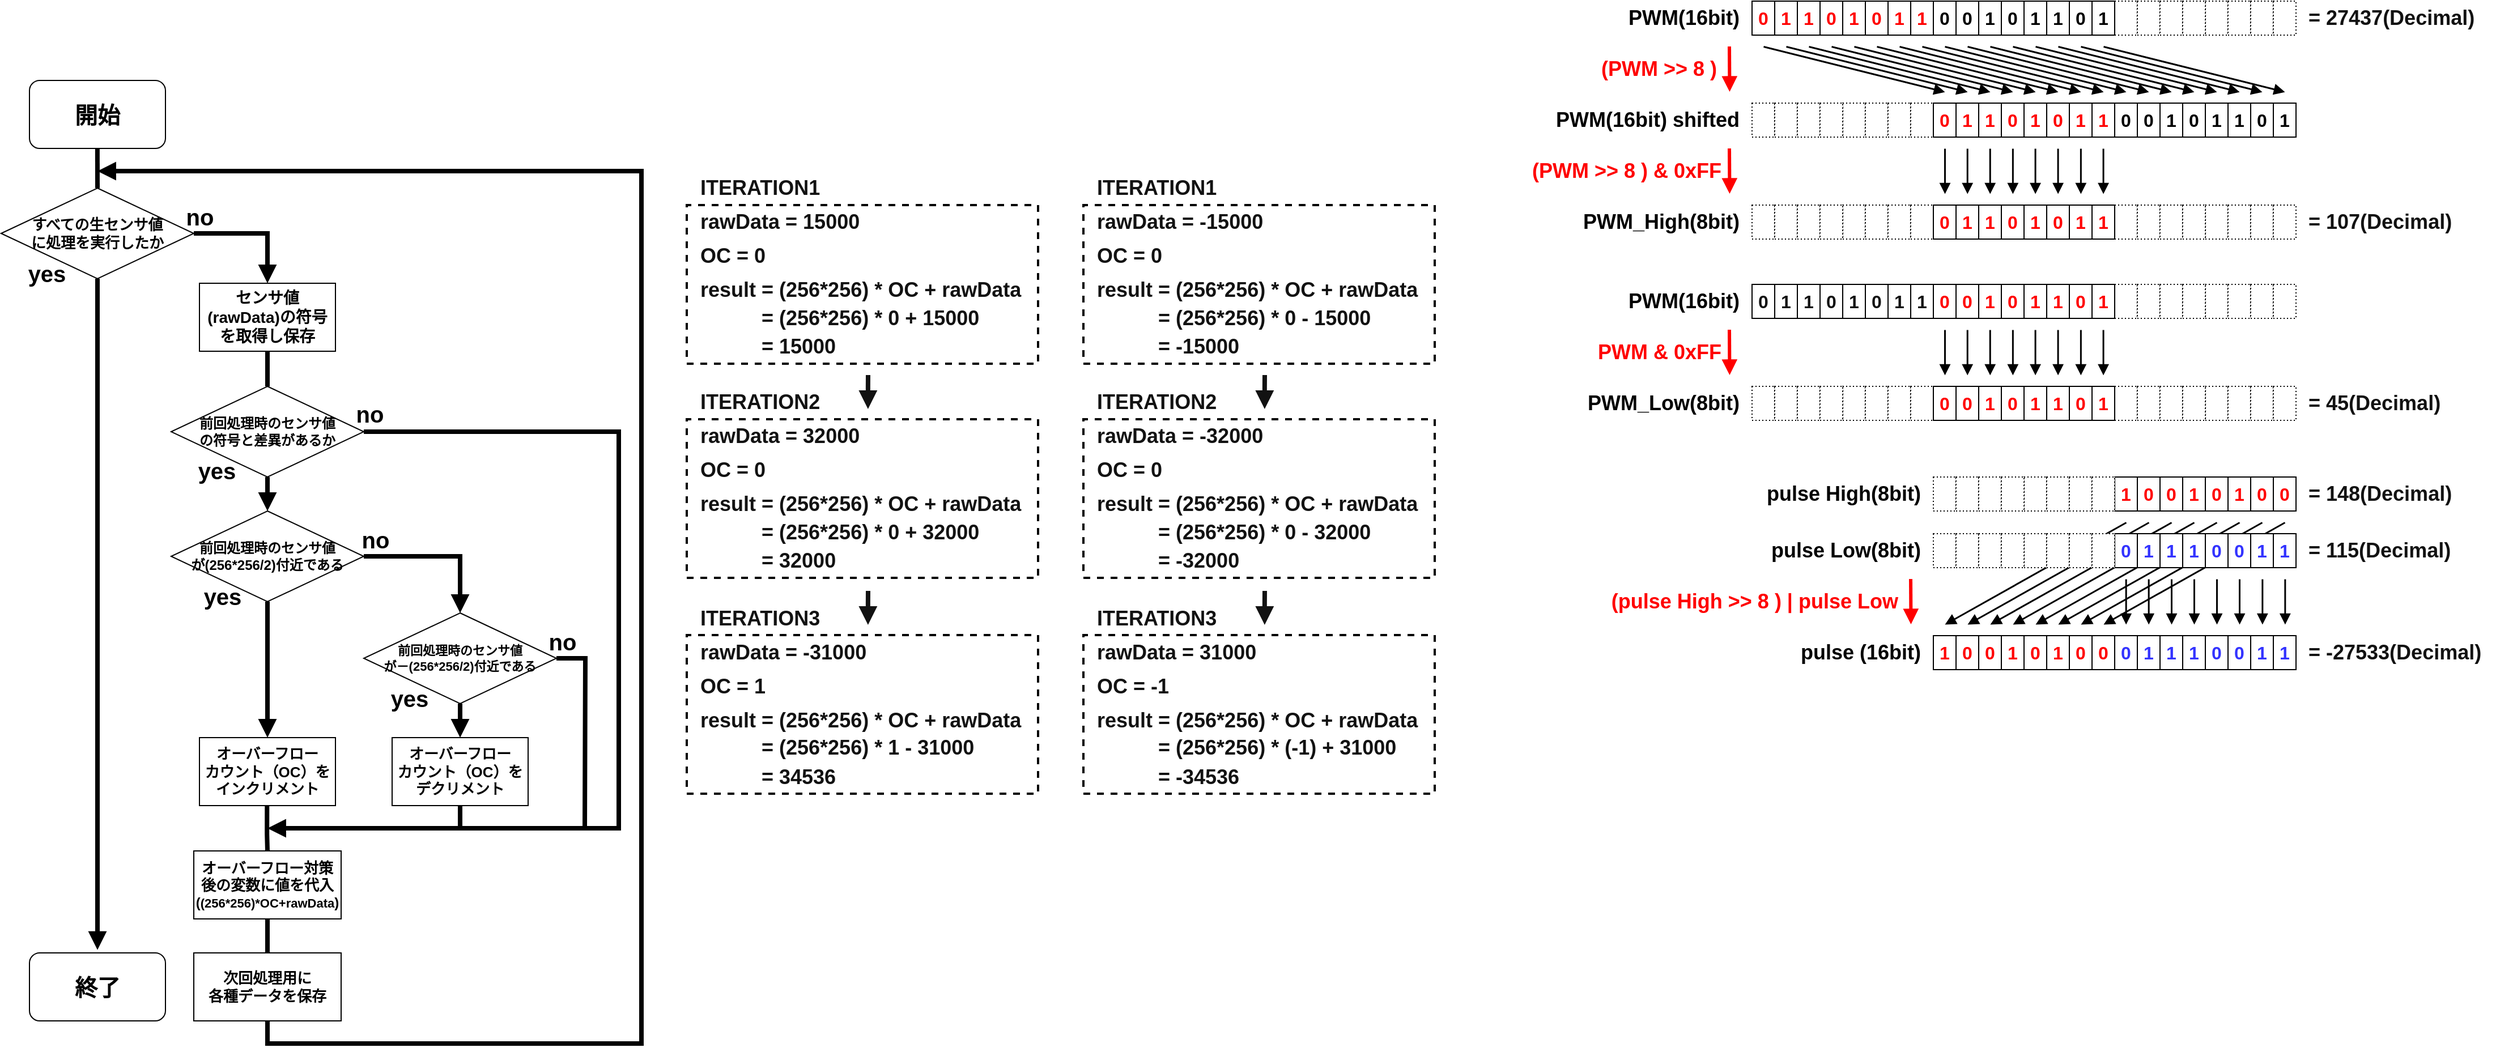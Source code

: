 <mxfile version="16.1.2" type="device"><diagram id="hICE0qf9DmKJxGIryEvC" name="ページ1"><mxGraphModel dx="2470" dy="641" grid="1" gridSize="10" guides="1" tooltips="1" connect="1" arrows="1" fold="1" page="1" pageScale="1" pageWidth="827" pageHeight="1169" math="0" shadow="0"><root><mxCell id="0"/><mxCell id="1" parent="0"/><mxCell id="8YZyV2qF2SRnyIWTP0Hn-231" value="" style="rounded=0;whiteSpace=wrap;html=1;fontSize=20;dashed=1;fillColor=none;strokeWidth=2;direction=south;" vertex="1" parent="1"><mxGeometry x="-310" y="609.5" width="310" height="140" as="geometry"/></mxCell><mxCell id="8YZyV2qF2SRnyIWTP0Hn-214" value="" style="rounded=0;whiteSpace=wrap;html=1;fontSize=20;dashed=1;fillColor=none;strokeWidth=2;direction=south;" vertex="1" parent="1"><mxGeometry x="-310" y="419" width="310" height="140" as="geometry"/></mxCell><mxCell id="8YZyV2qF2SRnyIWTP0Hn-222" value="" style="rounded=0;whiteSpace=wrap;html=1;fontSize=20;dashed=1;fillColor=none;strokeWidth=2;direction=south;" vertex="1" parent="1"><mxGeometry x="-310" y="230" width="310" height="140" as="geometry"/></mxCell><mxCell id="8YZyV2qF2SRnyIWTP0Hn-198" value="" style="rounded=0;whiteSpace=wrap;html=1;fontSize=20;dashed=1;fillColor=none;strokeWidth=2;direction=south;" vertex="1" parent="1"><mxGeometry x="-660" y="419" width="310" height="140" as="geometry"/></mxCell><mxCell id="QoMTNEsvPuhP1xvHLnrk-773" value="" style="endArrow=block;html=1;rounded=0;fontFamily=Georgia;fontSize=16;endFill=1;strokeWidth=1.5;" parent="1" edge="1"><mxGeometry width="50" height="50" relative="1" as="geometry"><mxPoint x="730" y="510" as="sourcePoint"/><mxPoint x="570" y="600" as="targetPoint"/></mxGeometry></mxCell><mxCell id="QoMTNEsvPuhP1xvHLnrk-774" value="" style="endArrow=block;html=1;rounded=0;fontFamily=Georgia;fontSize=16;endFill=1;strokeWidth=1.5;" parent="1" edge="1"><mxGeometry width="50" height="50" relative="1" as="geometry"><mxPoint x="710" y="510" as="sourcePoint"/><mxPoint x="550" y="600" as="targetPoint"/></mxGeometry></mxCell><mxCell id="QoMTNEsvPuhP1xvHLnrk-755" value="" style="endArrow=block;html=1;rounded=0;fontFamily=Georgia;fontSize=16;endFill=1;strokeWidth=1.5;" parent="1" edge="1"><mxGeometry width="50" height="50" relative="1" as="geometry"><mxPoint x="610" y="510" as="sourcePoint"/><mxPoint x="450" y="600" as="targetPoint"/></mxGeometry></mxCell><mxCell id="QoMTNEsvPuhP1xvHLnrk-756" value="" style="endArrow=block;html=1;rounded=0;fontFamily=Georgia;fontSize=16;endFill=1;strokeWidth=1.5;" parent="1" edge="1"><mxGeometry width="50" height="50" relative="1" as="geometry"><mxPoint x="630" y="510" as="sourcePoint"/><mxPoint x="470" y="600" as="targetPoint"/></mxGeometry></mxCell><mxCell id="QoMTNEsvPuhP1xvHLnrk-757" value="" style="endArrow=block;html=1;rounded=0;fontFamily=Georgia;fontSize=16;endFill=1;strokeWidth=1.5;" parent="1" edge="1"><mxGeometry width="50" height="50" relative="1" as="geometry"><mxPoint x="650" y="510" as="sourcePoint"/><mxPoint x="490" y="600" as="targetPoint"/></mxGeometry></mxCell><mxCell id="QoMTNEsvPuhP1xvHLnrk-758" value="" style="endArrow=block;html=1;rounded=0;fontFamily=Georgia;fontSize=16;endFill=1;strokeWidth=1.5;" parent="1" edge="1"><mxGeometry width="50" height="50" relative="1" as="geometry"><mxPoint x="670" y="510" as="sourcePoint"/><mxPoint x="510" y="600" as="targetPoint"/></mxGeometry></mxCell><mxCell id="QoMTNEsvPuhP1xvHLnrk-759" value="" style="endArrow=block;html=1;rounded=0;fontFamily=Georgia;fontSize=16;endFill=1;strokeWidth=1.5;" parent="1" edge="1"><mxGeometry width="50" height="50" relative="1" as="geometry"><mxPoint x="690" y="510.0" as="sourcePoint"/><mxPoint x="530" y="600" as="targetPoint"/></mxGeometry></mxCell><mxCell id="QoMTNEsvPuhP1xvHLnrk-762" value="" style="endArrow=block;html=1;rounded=0;fontFamily=Georgia;fontSize=16;endFill=1;strokeWidth=1.5;" parent="1" edge="1"><mxGeometry width="50" height="50" relative="1" as="geometry"><mxPoint x="750" y="510.0" as="sourcePoint"/><mxPoint x="590" y="600" as="targetPoint"/></mxGeometry></mxCell><mxCell id="QoMTNEsvPuhP1xvHLnrk-1" value="&lt;b&gt;PWM(16bit)&lt;/b&gt;" style="text;html=1;align=right;verticalAlign=middle;resizable=0;points=[];autosize=1;strokeColor=none;fillColor=none;fontSize=18;container=1;" parent="1" vertex="1"><mxGeometry x="160" y="50" width="110" height="30" as="geometry"/></mxCell><mxCell id="QoMTNEsvPuhP1xvHLnrk-4" value="&lt;b&gt;PWM_High(8bit)&lt;/b&gt;" style="text;html=1;align=right;verticalAlign=middle;resizable=0;points=[];autosize=1;strokeColor=none;fillColor=none;fontSize=18;" parent="1" vertex="1"><mxGeometry x="120" y="230" width="150" height="30" as="geometry"/></mxCell><mxCell id="QoMTNEsvPuhP1xvHLnrk-8" value="&lt;b&gt;&amp;nbsp;(PWM &amp;gt;&amp;gt; 8 )&lt;/b&gt;" style="text;html=1;align=right;verticalAlign=middle;resizable=0;points=[];autosize=1;strokeColor=none;fillColor=none;fontSize=18;container=1;fontColor=#FF0000;" parent="1" vertex="1"><mxGeometry x="130" y="95" width="120" height="30" as="geometry"/></mxCell><mxCell id="QoMTNEsvPuhP1xvHLnrk-26" value="" style="endArrow=block;html=1;rounded=0;fontFamily=Georgia;fontSize=16;endFill=1;strokeWidth=3;fontColor=#FF0000;strokeColor=#FF0000;" parent="1" edge="1"><mxGeometry width="50" height="50" relative="1" as="geometry"><mxPoint x="260" y="90" as="sourcePoint"/><mxPoint x="260.24" y="130" as="targetPoint"/></mxGeometry></mxCell><mxCell id="QoMTNEsvPuhP1xvHLnrk-55" value="&lt;b&gt;PWM(16bit) shifted&lt;/b&gt;" style="text;html=1;align=right;verticalAlign=middle;resizable=0;points=[];autosize=1;strokeColor=none;fillColor=none;fontSize=18;container=1;" parent="1" vertex="1"><mxGeometry x="90" y="140" width="180" height="30" as="geometry"/></mxCell><mxCell id="QoMTNEsvPuhP1xvHLnrk-72" value="" style="endArrow=block;html=1;rounded=0;fontFamily=Georgia;fontSize=16;endFill=1;strokeWidth=1.5;" parent="1" edge="1"><mxGeometry width="50" height="50" relative="1" as="geometry"><mxPoint x="290" y="90" as="sourcePoint"/><mxPoint x="450" y="130" as="targetPoint"/></mxGeometry></mxCell><mxCell id="QoMTNEsvPuhP1xvHLnrk-85" value="" style="endArrow=block;html=1;rounded=0;fontFamily=Georgia;fontSize=16;endFill=1;strokeWidth=1.5;" parent="1" edge="1"><mxGeometry width="50" height="50" relative="1" as="geometry"><mxPoint x="310" y="90" as="sourcePoint"/><mxPoint x="470" y="130" as="targetPoint"/></mxGeometry></mxCell><mxCell id="QoMTNEsvPuhP1xvHLnrk-86" value="" style="endArrow=block;html=1;rounded=0;fontFamily=Georgia;fontSize=16;endFill=1;strokeWidth=1.5;" parent="1" edge="1"><mxGeometry width="50" height="50" relative="1" as="geometry"><mxPoint x="330" y="90" as="sourcePoint"/><mxPoint x="490" y="130" as="targetPoint"/></mxGeometry></mxCell><mxCell id="QoMTNEsvPuhP1xvHLnrk-87" value="" style="endArrow=block;html=1;rounded=0;fontFamily=Georgia;fontSize=16;endFill=1;strokeWidth=1.5;" parent="1" edge="1"><mxGeometry width="50" height="50" relative="1" as="geometry"><mxPoint x="350" y="90" as="sourcePoint"/><mxPoint x="510" y="130" as="targetPoint"/></mxGeometry></mxCell><mxCell id="QoMTNEsvPuhP1xvHLnrk-88" value="" style="endArrow=block;html=1;rounded=0;fontFamily=Georgia;fontSize=16;endFill=1;strokeWidth=1.5;" parent="1" edge="1"><mxGeometry width="50" height="50" relative="1" as="geometry"><mxPoint x="370" y="90" as="sourcePoint"/><mxPoint x="530" y="130" as="targetPoint"/></mxGeometry></mxCell><mxCell id="QoMTNEsvPuhP1xvHLnrk-89" value="" style="endArrow=block;html=1;rounded=0;fontFamily=Georgia;fontSize=16;endFill=1;strokeWidth=1.5;" parent="1" edge="1"><mxGeometry width="50" height="50" relative="1" as="geometry"><mxPoint x="390" y="90" as="sourcePoint"/><mxPoint x="550" y="130" as="targetPoint"/></mxGeometry></mxCell><mxCell id="QoMTNEsvPuhP1xvHLnrk-90" value="" style="endArrow=block;html=1;rounded=0;fontFamily=Georgia;fontSize=16;endFill=1;strokeWidth=1.5;" parent="1" edge="1"><mxGeometry width="50" height="50" relative="1" as="geometry"><mxPoint x="410" y="90" as="sourcePoint"/><mxPoint x="570" y="130" as="targetPoint"/></mxGeometry></mxCell><mxCell id="QoMTNEsvPuhP1xvHLnrk-91" value="" style="endArrow=block;html=1;rounded=0;fontFamily=Georgia;fontSize=16;endFill=1;strokeWidth=1.5;" parent="1" edge="1"><mxGeometry width="50" height="50" relative="1" as="geometry"><mxPoint x="430" y="90" as="sourcePoint"/><mxPoint x="590" y="130" as="targetPoint"/></mxGeometry></mxCell><mxCell id="QoMTNEsvPuhP1xvHLnrk-92" value="" style="endArrow=block;html=1;rounded=0;fontFamily=Georgia;fontSize=16;endFill=1;strokeWidth=1.5;" parent="1" edge="1"><mxGeometry width="50" height="50" relative="1" as="geometry"><mxPoint x="450" y="90" as="sourcePoint"/><mxPoint x="610" y="130" as="targetPoint"/></mxGeometry></mxCell><mxCell id="QoMTNEsvPuhP1xvHLnrk-93" value="" style="endArrow=block;html=1;rounded=0;fontFamily=Georgia;fontSize=16;endFill=1;strokeWidth=1.5;" parent="1" edge="1"><mxGeometry width="50" height="50" relative="1" as="geometry"><mxPoint x="470" y="90" as="sourcePoint"/><mxPoint x="630" y="130" as="targetPoint"/></mxGeometry></mxCell><mxCell id="QoMTNEsvPuhP1xvHLnrk-94" value="" style="endArrow=block;html=1;rounded=0;fontFamily=Georgia;fontSize=16;endFill=1;strokeWidth=1.5;" parent="1" edge="1"><mxGeometry width="50" height="50" relative="1" as="geometry"><mxPoint x="490" y="90" as="sourcePoint"/><mxPoint x="650" y="130" as="targetPoint"/></mxGeometry></mxCell><mxCell id="QoMTNEsvPuhP1xvHLnrk-95" value="" style="endArrow=block;html=1;rounded=0;fontFamily=Georgia;fontSize=16;endFill=1;strokeWidth=1.5;" parent="1" edge="1"><mxGeometry width="50" height="50" relative="1" as="geometry"><mxPoint x="510" y="90" as="sourcePoint"/><mxPoint x="670" y="130" as="targetPoint"/></mxGeometry></mxCell><mxCell id="QoMTNEsvPuhP1xvHLnrk-96" value="" style="endArrow=block;html=1;rounded=0;fontFamily=Georgia;fontSize=16;endFill=1;strokeWidth=1.5;" parent="1" edge="1"><mxGeometry width="50" height="50" relative="1" as="geometry"><mxPoint x="530" y="90" as="sourcePoint"/><mxPoint x="690" y="130" as="targetPoint"/></mxGeometry></mxCell><mxCell id="QoMTNEsvPuhP1xvHLnrk-97" value="" style="endArrow=block;html=1;rounded=0;fontFamily=Georgia;fontSize=16;endFill=1;strokeWidth=1.5;" parent="1" edge="1"><mxGeometry width="50" height="50" relative="1" as="geometry"><mxPoint x="550" y="90" as="sourcePoint"/><mxPoint x="710" y="130" as="targetPoint"/></mxGeometry></mxCell><mxCell id="QoMTNEsvPuhP1xvHLnrk-98" value="" style="endArrow=block;html=1;rounded=0;fontFamily=Georgia;fontSize=16;endFill=1;strokeWidth=1.5;" parent="1" edge="1"><mxGeometry width="50" height="50" relative="1" as="geometry"><mxPoint x="570" y="90" as="sourcePoint"/><mxPoint x="730" y="130" as="targetPoint"/></mxGeometry></mxCell><mxCell id="QoMTNEsvPuhP1xvHLnrk-99" value="" style="endArrow=block;html=1;rounded=0;fontFamily=Georgia;fontSize=16;endFill=1;strokeWidth=1.5;" parent="1" edge="1"><mxGeometry width="50" height="50" relative="1" as="geometry"><mxPoint x="590" y="90" as="sourcePoint"/><mxPoint x="750" y="130" as="targetPoint"/></mxGeometry></mxCell><mxCell id="QoMTNEsvPuhP1xvHLnrk-100" value="&lt;b&gt;&amp;nbsp;(PWM &amp;gt;&amp;gt; 8 ) &amp;amp; 0xFF&lt;/b&gt;" style="text;html=1;align=right;verticalAlign=middle;resizable=0;points=[];autosize=1;strokeColor=none;fillColor=none;fontSize=18;container=1;fontColor=#FF0000;" parent="1" vertex="1"><mxGeometry x="64" y="185" width="190" height="30" as="geometry"/></mxCell><mxCell id="QoMTNEsvPuhP1xvHLnrk-101" value="" style="endArrow=block;html=1;rounded=0;fontFamily=Georgia;fontSize=16;endFill=1;strokeWidth=3;fontColor=#FF0000;strokeColor=#FF0000;" parent="1" edge="1"><mxGeometry width="50" height="50" relative="1" as="geometry"><mxPoint x="260" y="180" as="sourcePoint"/><mxPoint x="260.24" y="220" as="targetPoint"/></mxGeometry></mxCell><mxCell id="QoMTNEsvPuhP1xvHLnrk-110" value="" style="rounded=0;whiteSpace=wrap;html=1;dashed=1;glass=0;dashPattern=1 2;" parent="1" vertex="1"><mxGeometry x="360" y="140" width="20" height="30" as="geometry"/></mxCell><mxCell id="QoMTNEsvPuhP1xvHLnrk-111" value="" style="rounded=0;whiteSpace=wrap;html=1;dashed=1;glass=0;dashPattern=1 2;" parent="1" vertex="1"><mxGeometry x="380" y="140" width="20" height="30" as="geometry"/></mxCell><mxCell id="QoMTNEsvPuhP1xvHLnrk-112" value="" style="rounded=0;whiteSpace=wrap;html=1;dashed=1;glass=0;dashPattern=1 2;" parent="1" vertex="1"><mxGeometry x="400" y="140" width="20" height="30" as="geometry"/></mxCell><mxCell id="QoMTNEsvPuhP1xvHLnrk-113" value="" style="rounded=0;whiteSpace=wrap;html=1;dashed=1;glass=0;dashPattern=1 2;" parent="1" vertex="1"><mxGeometry x="420" y="140" width="20" height="30" as="geometry"/></mxCell><mxCell id="QoMTNEsvPuhP1xvHLnrk-114" value="" style="rounded=0;whiteSpace=wrap;html=1;dashed=1;glass=0;dashPattern=1 2;" parent="1" vertex="1"><mxGeometry x="280" y="140" width="20" height="30" as="geometry"/></mxCell><mxCell id="QoMTNEsvPuhP1xvHLnrk-115" value="" style="rounded=0;whiteSpace=wrap;html=1;dashed=1;glass=0;dashPattern=1 2;" parent="1" vertex="1"><mxGeometry x="300" y="140" width="20" height="30" as="geometry"/></mxCell><mxCell id="QoMTNEsvPuhP1xvHLnrk-116" value="" style="rounded=0;whiteSpace=wrap;html=1;dashed=1;glass=0;dashPattern=1 2;" parent="1" vertex="1"><mxGeometry x="320" y="140" width="20" height="30" as="geometry"/></mxCell><mxCell id="QoMTNEsvPuhP1xvHLnrk-117" value="" style="rounded=0;whiteSpace=wrap;html=1;dashed=1;glass=0;dashPattern=1 2;" parent="1" vertex="1"><mxGeometry x="340" y="140" width="20" height="30" as="geometry"/></mxCell><mxCell id="QoMTNEsvPuhP1xvHLnrk-118" value="" style="endArrow=block;html=1;rounded=0;fontFamily=Georgia;fontSize=16;endFill=1;strokeWidth=1.5;" parent="1" edge="1"><mxGeometry width="50" height="50" relative="1" as="geometry"><mxPoint x="450" y="180.0" as="sourcePoint"/><mxPoint x="450" y="220" as="targetPoint"/></mxGeometry></mxCell><mxCell id="QoMTNEsvPuhP1xvHLnrk-119" value="" style="endArrow=block;html=1;rounded=0;fontFamily=Georgia;fontSize=16;endFill=1;strokeWidth=1.5;" parent="1" edge="1"><mxGeometry width="50" height="50" relative="1" as="geometry"><mxPoint x="469.86" y="180.0" as="sourcePoint"/><mxPoint x="469.86" y="220" as="targetPoint"/></mxGeometry></mxCell><mxCell id="QoMTNEsvPuhP1xvHLnrk-120" value="" style="endArrow=block;html=1;rounded=0;fontFamily=Georgia;fontSize=16;endFill=1;strokeWidth=1.5;" parent="1" edge="1"><mxGeometry width="50" height="50" relative="1" as="geometry"><mxPoint x="489.86" y="180.0" as="sourcePoint"/><mxPoint x="489.86" y="220" as="targetPoint"/></mxGeometry></mxCell><mxCell id="QoMTNEsvPuhP1xvHLnrk-121" value="" style="endArrow=block;html=1;rounded=0;fontFamily=Georgia;fontSize=16;endFill=1;strokeWidth=1.5;" parent="1" edge="1"><mxGeometry width="50" height="50" relative="1" as="geometry"><mxPoint x="509.93" y="180.0" as="sourcePoint"/><mxPoint x="509.93" y="220" as="targetPoint"/></mxGeometry></mxCell><mxCell id="QoMTNEsvPuhP1xvHLnrk-122" value="" style="endArrow=block;html=1;rounded=0;fontFamily=Georgia;fontSize=16;endFill=1;strokeWidth=1.5;" parent="1" edge="1"><mxGeometry width="50" height="50" relative="1" as="geometry"><mxPoint x="529.79" y="180.0" as="sourcePoint"/><mxPoint x="529.79" y="220" as="targetPoint"/></mxGeometry></mxCell><mxCell id="QoMTNEsvPuhP1xvHLnrk-123" value="" style="endArrow=block;html=1;rounded=0;fontFamily=Georgia;fontSize=16;endFill=1;strokeWidth=1.5;" parent="1" edge="1"><mxGeometry width="50" height="50" relative="1" as="geometry"><mxPoint x="549.79" y="180.0" as="sourcePoint"/><mxPoint x="549.79" y="220" as="targetPoint"/></mxGeometry></mxCell><mxCell id="QoMTNEsvPuhP1xvHLnrk-124" value="" style="endArrow=block;html=1;rounded=0;fontFamily=Georgia;fontSize=16;endFill=1;strokeWidth=1.5;" parent="1" edge="1"><mxGeometry width="50" height="50" relative="1" as="geometry"><mxPoint x="569.93" y="180.0" as="sourcePoint"/><mxPoint x="569.93" y="220" as="targetPoint"/></mxGeometry></mxCell><mxCell id="QoMTNEsvPuhP1xvHLnrk-125" value="" style="endArrow=block;html=1;rounded=0;fontFamily=Georgia;fontSize=16;endFill=1;strokeWidth=1.5;" parent="1" edge="1"><mxGeometry width="50" height="50" relative="1" as="geometry"><mxPoint x="589.79" y="180.0" as="sourcePoint"/><mxPoint x="589.79" y="220" as="targetPoint"/></mxGeometry></mxCell><mxCell id="QoMTNEsvPuhP1xvHLnrk-127" value="" style="rounded=0;whiteSpace=wrap;html=1;dashed=1;glass=0;dashPattern=1 2;" parent="1" vertex="1"><mxGeometry x="360" y="230" width="20" height="30" as="geometry"/></mxCell><mxCell id="QoMTNEsvPuhP1xvHLnrk-128" value="" style="rounded=0;whiteSpace=wrap;html=1;dashed=1;glass=0;dashPattern=1 2;" parent="1" vertex="1"><mxGeometry x="380" y="230" width="20" height="30" as="geometry"/></mxCell><mxCell id="QoMTNEsvPuhP1xvHLnrk-129" value="" style="rounded=0;whiteSpace=wrap;html=1;dashed=1;glass=0;dashPattern=1 2;" parent="1" vertex="1"><mxGeometry x="400" y="230" width="20" height="30" as="geometry"/></mxCell><mxCell id="QoMTNEsvPuhP1xvHLnrk-130" value="" style="rounded=0;whiteSpace=wrap;html=1;dashed=1;glass=0;dashPattern=1 2;" parent="1" vertex="1"><mxGeometry x="420" y="230" width="20" height="30" as="geometry"/></mxCell><mxCell id="QoMTNEsvPuhP1xvHLnrk-131" value="" style="rounded=0;whiteSpace=wrap;html=1;dashed=1;glass=0;dashPattern=1 2;" parent="1" vertex="1"><mxGeometry x="280" y="230" width="20" height="30" as="geometry"/></mxCell><mxCell id="QoMTNEsvPuhP1xvHLnrk-132" value="" style="rounded=0;whiteSpace=wrap;html=1;dashed=1;glass=0;dashPattern=1 2;" parent="1" vertex="1"><mxGeometry x="300" y="230" width="20" height="30" as="geometry"/></mxCell><mxCell id="QoMTNEsvPuhP1xvHLnrk-133" value="" style="rounded=0;whiteSpace=wrap;html=1;dashed=1;glass=0;dashPattern=1 2;" parent="1" vertex="1"><mxGeometry x="320" y="230" width="20" height="30" as="geometry"/></mxCell><mxCell id="QoMTNEsvPuhP1xvHLnrk-134" value="" style="rounded=0;whiteSpace=wrap;html=1;dashed=1;glass=0;dashPattern=1 2;" parent="1" vertex="1"><mxGeometry x="340" y="230" width="20" height="30" as="geometry"/></mxCell><mxCell id="QoMTNEsvPuhP1xvHLnrk-135" value="" style="rounded=0;whiteSpace=wrap;html=1;dashed=1;glass=0;dashPattern=1 2;" parent="1" vertex="1"><mxGeometry x="680" y="230" width="20" height="30" as="geometry"/></mxCell><mxCell id="QoMTNEsvPuhP1xvHLnrk-136" value="" style="rounded=0;whiteSpace=wrap;html=1;dashed=1;glass=0;dashPattern=1 2;" parent="1" vertex="1"><mxGeometry x="700" y="230" width="20" height="30" as="geometry"/></mxCell><mxCell id="QoMTNEsvPuhP1xvHLnrk-137" value="" style="rounded=0;whiteSpace=wrap;html=1;dashed=1;glass=0;dashPattern=1 2;" parent="1" vertex="1"><mxGeometry x="720" y="230" width="20" height="30" as="geometry"/></mxCell><mxCell id="QoMTNEsvPuhP1xvHLnrk-138" value="" style="rounded=0;whiteSpace=wrap;html=1;dashed=1;glass=0;dashPattern=1 2;" parent="1" vertex="1"><mxGeometry x="740" y="230" width="20" height="30" as="geometry"/></mxCell><mxCell id="QoMTNEsvPuhP1xvHLnrk-139" value="" style="rounded=0;whiteSpace=wrap;html=1;dashed=1;glass=0;dashPattern=1 2;" parent="1" vertex="1"><mxGeometry x="600" y="230" width="20" height="30" as="geometry"/></mxCell><mxCell id="QoMTNEsvPuhP1xvHLnrk-140" value="" style="rounded=0;whiteSpace=wrap;html=1;dashed=1;glass=0;dashPattern=1 2;" parent="1" vertex="1"><mxGeometry x="620" y="230" width="20" height="30" as="geometry"/></mxCell><mxCell id="QoMTNEsvPuhP1xvHLnrk-141" value="" style="rounded=0;whiteSpace=wrap;html=1;dashed=1;glass=0;dashPattern=1 2;" parent="1" vertex="1"><mxGeometry x="640" y="230" width="20" height="30" as="geometry"/></mxCell><mxCell id="QoMTNEsvPuhP1xvHLnrk-142" value="" style="rounded=0;whiteSpace=wrap;html=1;dashed=1;glass=0;dashPattern=1 2;" parent="1" vertex="1"><mxGeometry x="660" y="230" width="20" height="30" as="geometry"/></mxCell><mxCell id="QoMTNEsvPuhP1xvHLnrk-143" value="" style="rounded=0;whiteSpace=wrap;html=1;dashed=1;glass=0;dashPattern=1 2;" parent="1" vertex="1"><mxGeometry x="680" y="50" width="20" height="30" as="geometry"/></mxCell><mxCell id="QoMTNEsvPuhP1xvHLnrk-144" value="" style="rounded=0;whiteSpace=wrap;html=1;dashed=1;glass=0;dashPattern=1 2;" parent="1" vertex="1"><mxGeometry x="700" y="50" width="20" height="30" as="geometry"/></mxCell><mxCell id="QoMTNEsvPuhP1xvHLnrk-145" value="" style="rounded=0;whiteSpace=wrap;html=1;dashed=1;glass=0;dashPattern=1 2;" parent="1" vertex="1"><mxGeometry x="720" y="50" width="20" height="30" as="geometry"/></mxCell><mxCell id="QoMTNEsvPuhP1xvHLnrk-146" value="" style="rounded=0;whiteSpace=wrap;html=1;dashed=1;glass=0;dashPattern=1 2;" parent="1" vertex="1"><mxGeometry x="740" y="50" width="20" height="30" as="geometry"/></mxCell><mxCell id="QoMTNEsvPuhP1xvHLnrk-147" value="" style="rounded=0;whiteSpace=wrap;html=1;dashed=1;glass=0;dashPattern=1 2;" parent="1" vertex="1"><mxGeometry x="600" y="50" width="20" height="30" as="geometry"/></mxCell><mxCell id="QoMTNEsvPuhP1xvHLnrk-148" value="" style="rounded=0;whiteSpace=wrap;html=1;dashed=1;glass=0;dashPattern=1 2;" parent="1" vertex="1"><mxGeometry x="620" y="50" width="20" height="30" as="geometry"/></mxCell><mxCell id="QoMTNEsvPuhP1xvHLnrk-149" value="" style="rounded=0;whiteSpace=wrap;html=1;dashed=1;glass=0;dashPattern=1 2;" parent="1" vertex="1"><mxGeometry x="640" y="50" width="20" height="30" as="geometry"/></mxCell><mxCell id="QoMTNEsvPuhP1xvHLnrk-150" value="" style="rounded=0;whiteSpace=wrap;html=1;dashed=1;glass=0;dashPattern=1 2;" parent="1" vertex="1"><mxGeometry x="660" y="50" width="20" height="30" as="geometry"/></mxCell><mxCell id="QoMTNEsvPuhP1xvHLnrk-262" value="&lt;b&gt;PWM(16bit)&lt;/b&gt;" style="text;html=1;align=right;verticalAlign=middle;resizable=0;points=[];autosize=1;strokeColor=none;fillColor=none;fontSize=18;container=1;" parent="1" vertex="1"><mxGeometry x="160" y="300" width="110" height="30" as="geometry"/></mxCell><mxCell id="QoMTNEsvPuhP1xvHLnrk-263" value="&lt;b&gt;PWM_Low(8bit)&lt;/b&gt;" style="text;html=1;align=right;verticalAlign=middle;resizable=0;points=[];autosize=1;strokeColor=none;fillColor=none;fontSize=18;" parent="1" vertex="1"><mxGeometry x="120" y="390" width="150" height="30" as="geometry"/></mxCell><mxCell id="QoMTNEsvPuhP1xvHLnrk-323" value="&lt;b&gt;&amp;nbsp;PWM &amp;amp; 0xFF&lt;/b&gt;" style="text;html=1;align=right;verticalAlign=middle;resizable=0;points=[];autosize=1;strokeColor=none;fillColor=none;fontSize=18;container=1;fontColor=#FF0000;" parent="1" vertex="1"><mxGeometry x="124" y="345" width="130" height="30" as="geometry"/></mxCell><mxCell id="QoMTNEsvPuhP1xvHLnrk-324" value="" style="endArrow=block;html=1;rounded=0;fontFamily=Georgia;fontSize=16;endFill=1;strokeWidth=3;fontColor=#FF0000;strokeColor=#FF0000;" parent="1" edge="1"><mxGeometry width="50" height="50" relative="1" as="geometry"><mxPoint x="260" y="340" as="sourcePoint"/><mxPoint x="260.24" y="380" as="targetPoint"/></mxGeometry></mxCell><mxCell id="QoMTNEsvPuhP1xvHLnrk-341" value="" style="endArrow=block;html=1;rounded=0;fontFamily=Georgia;fontSize=16;endFill=1;strokeWidth=1.5;" parent="1" edge="1"><mxGeometry width="50" height="50" relative="1" as="geometry"><mxPoint x="450" y="340" as="sourcePoint"/><mxPoint x="450" y="380" as="targetPoint"/></mxGeometry></mxCell><mxCell id="QoMTNEsvPuhP1xvHLnrk-342" value="" style="endArrow=block;html=1;rounded=0;fontFamily=Georgia;fontSize=16;endFill=1;strokeWidth=1.5;" parent="1" edge="1"><mxGeometry width="50" height="50" relative="1" as="geometry"><mxPoint x="469.86" y="340" as="sourcePoint"/><mxPoint x="469.86" y="380" as="targetPoint"/></mxGeometry></mxCell><mxCell id="QoMTNEsvPuhP1xvHLnrk-343" value="" style="endArrow=block;html=1;rounded=0;fontFamily=Georgia;fontSize=16;endFill=1;strokeWidth=1.5;" parent="1" edge="1"><mxGeometry width="50" height="50" relative="1" as="geometry"><mxPoint x="489.86" y="340" as="sourcePoint"/><mxPoint x="489.86" y="380" as="targetPoint"/></mxGeometry></mxCell><mxCell id="QoMTNEsvPuhP1xvHLnrk-344" value="" style="endArrow=block;html=1;rounded=0;fontFamily=Georgia;fontSize=16;endFill=1;strokeWidth=1.5;" parent="1" edge="1"><mxGeometry width="50" height="50" relative="1" as="geometry"><mxPoint x="509.93" y="340" as="sourcePoint"/><mxPoint x="509.93" y="380" as="targetPoint"/></mxGeometry></mxCell><mxCell id="QoMTNEsvPuhP1xvHLnrk-345" value="" style="endArrow=block;html=1;rounded=0;fontFamily=Georgia;fontSize=16;endFill=1;strokeWidth=1.5;" parent="1" edge="1"><mxGeometry width="50" height="50" relative="1" as="geometry"><mxPoint x="529.79" y="340" as="sourcePoint"/><mxPoint x="529.79" y="380" as="targetPoint"/></mxGeometry></mxCell><mxCell id="QoMTNEsvPuhP1xvHLnrk-346" value="" style="endArrow=block;html=1;rounded=0;fontFamily=Georgia;fontSize=16;endFill=1;strokeWidth=1.5;" parent="1" edge="1"><mxGeometry width="50" height="50" relative="1" as="geometry"><mxPoint x="549.79" y="340" as="sourcePoint"/><mxPoint x="549.79" y="380" as="targetPoint"/></mxGeometry></mxCell><mxCell id="QoMTNEsvPuhP1xvHLnrk-347" value="" style="endArrow=block;html=1;rounded=0;fontFamily=Georgia;fontSize=16;endFill=1;strokeWidth=1.5;" parent="1" edge="1"><mxGeometry width="50" height="50" relative="1" as="geometry"><mxPoint x="569.93" y="340" as="sourcePoint"/><mxPoint x="569.93" y="380" as="targetPoint"/></mxGeometry></mxCell><mxCell id="QoMTNEsvPuhP1xvHLnrk-348" value="" style="endArrow=block;html=1;rounded=0;fontFamily=Georgia;fontSize=16;endFill=1;strokeWidth=1.5;" parent="1" edge="1"><mxGeometry width="50" height="50" relative="1" as="geometry"><mxPoint x="589.79" y="340" as="sourcePoint"/><mxPoint x="589.79" y="380" as="targetPoint"/></mxGeometry></mxCell><mxCell id="QoMTNEsvPuhP1xvHLnrk-349" value="" style="rounded=0;whiteSpace=wrap;html=1;dashed=1;glass=0;dashPattern=1 2;" parent="1" vertex="1"><mxGeometry x="360" y="390" width="20" height="30" as="geometry"/></mxCell><mxCell id="QoMTNEsvPuhP1xvHLnrk-350" value="" style="rounded=0;whiteSpace=wrap;html=1;dashed=1;glass=0;dashPattern=1 2;" parent="1" vertex="1"><mxGeometry x="380" y="390" width="20" height="30" as="geometry"/></mxCell><mxCell id="QoMTNEsvPuhP1xvHLnrk-351" value="" style="rounded=0;whiteSpace=wrap;html=1;dashed=1;glass=0;dashPattern=1 2;" parent="1" vertex="1"><mxGeometry x="400" y="390" width="20" height="30" as="geometry"/></mxCell><mxCell id="QoMTNEsvPuhP1xvHLnrk-352" value="" style="rounded=0;whiteSpace=wrap;html=1;dashed=1;glass=0;dashPattern=1 2;" parent="1" vertex="1"><mxGeometry x="420" y="390" width="20" height="30" as="geometry"/></mxCell><mxCell id="QoMTNEsvPuhP1xvHLnrk-353" value="" style="rounded=0;whiteSpace=wrap;html=1;dashed=1;glass=0;dashPattern=1 2;" parent="1" vertex="1"><mxGeometry x="280" y="390" width="20" height="30" as="geometry"/></mxCell><mxCell id="QoMTNEsvPuhP1xvHLnrk-354" value="" style="rounded=0;whiteSpace=wrap;html=1;dashed=1;glass=0;dashPattern=1 2;" parent="1" vertex="1"><mxGeometry x="300" y="390" width="20" height="30" as="geometry"/></mxCell><mxCell id="QoMTNEsvPuhP1xvHLnrk-355" value="" style="rounded=0;whiteSpace=wrap;html=1;dashed=1;glass=0;dashPattern=1 2;" parent="1" vertex="1"><mxGeometry x="320" y="390" width="20" height="30" as="geometry"/></mxCell><mxCell id="QoMTNEsvPuhP1xvHLnrk-356" value="" style="rounded=0;whiteSpace=wrap;html=1;dashed=1;glass=0;dashPattern=1 2;" parent="1" vertex="1"><mxGeometry x="340" y="390" width="20" height="30" as="geometry"/></mxCell><mxCell id="QoMTNEsvPuhP1xvHLnrk-357" value="" style="rounded=0;whiteSpace=wrap;html=1;dashed=1;glass=0;dashPattern=1 2;" parent="1" vertex="1"><mxGeometry x="680" y="390" width="20" height="30" as="geometry"/></mxCell><mxCell id="QoMTNEsvPuhP1xvHLnrk-358" value="" style="rounded=0;whiteSpace=wrap;html=1;dashed=1;glass=0;dashPattern=1 2;" parent="1" vertex="1"><mxGeometry x="700" y="390" width="20" height="30" as="geometry"/></mxCell><mxCell id="QoMTNEsvPuhP1xvHLnrk-359" value="" style="rounded=0;whiteSpace=wrap;html=1;dashed=1;glass=0;dashPattern=1 2;" parent="1" vertex="1"><mxGeometry x="720" y="390" width="20" height="30" as="geometry"/></mxCell><mxCell id="QoMTNEsvPuhP1xvHLnrk-360" value="" style="rounded=0;whiteSpace=wrap;html=1;dashed=1;glass=0;dashPattern=1 2;" parent="1" vertex="1"><mxGeometry x="740" y="390" width="20" height="30" as="geometry"/></mxCell><mxCell id="QoMTNEsvPuhP1xvHLnrk-361" value="" style="rounded=0;whiteSpace=wrap;html=1;dashed=1;glass=0;dashPattern=1 2;" parent="1" vertex="1"><mxGeometry x="600" y="390" width="20" height="30" as="geometry"/></mxCell><mxCell id="QoMTNEsvPuhP1xvHLnrk-362" value="" style="rounded=0;whiteSpace=wrap;html=1;dashed=1;glass=0;dashPattern=1 2;" parent="1" vertex="1"><mxGeometry x="620" y="390" width="20" height="30" as="geometry"/></mxCell><mxCell id="QoMTNEsvPuhP1xvHLnrk-363" value="" style="rounded=0;whiteSpace=wrap;html=1;dashed=1;glass=0;dashPattern=1 2;" parent="1" vertex="1"><mxGeometry x="640" y="390" width="20" height="30" as="geometry"/></mxCell><mxCell id="QoMTNEsvPuhP1xvHLnrk-364" value="" style="rounded=0;whiteSpace=wrap;html=1;dashed=1;glass=0;dashPattern=1 2;" parent="1" vertex="1"><mxGeometry x="660" y="390" width="20" height="30" as="geometry"/></mxCell><mxCell id="QoMTNEsvPuhP1xvHLnrk-365" value="" style="rounded=0;whiteSpace=wrap;html=1;dashed=1;glass=0;dashPattern=1 2;" parent="1" vertex="1"><mxGeometry x="680" y="300" width="20" height="30" as="geometry"/></mxCell><mxCell id="QoMTNEsvPuhP1xvHLnrk-366" value="" style="rounded=0;whiteSpace=wrap;html=1;dashed=1;glass=0;dashPattern=1 2;" parent="1" vertex="1"><mxGeometry x="700" y="300" width="20" height="30" as="geometry"/></mxCell><mxCell id="QoMTNEsvPuhP1xvHLnrk-367" value="" style="rounded=0;whiteSpace=wrap;html=1;dashed=1;glass=0;dashPattern=1 2;" parent="1" vertex="1"><mxGeometry x="720" y="300" width="20" height="30" as="geometry"/></mxCell><mxCell id="QoMTNEsvPuhP1xvHLnrk-368" value="" style="rounded=0;whiteSpace=wrap;html=1;dashed=1;glass=0;dashPattern=1 2;" parent="1" vertex="1"><mxGeometry x="740" y="300" width="20" height="30" as="geometry"/></mxCell><mxCell id="QoMTNEsvPuhP1xvHLnrk-369" value="" style="rounded=0;whiteSpace=wrap;html=1;dashed=1;glass=0;dashPattern=1 2;" parent="1" vertex="1"><mxGeometry x="600" y="300" width="20" height="30" as="geometry"/></mxCell><mxCell id="QoMTNEsvPuhP1xvHLnrk-370" value="" style="rounded=0;whiteSpace=wrap;html=1;dashed=1;glass=0;dashPattern=1 2;" parent="1" vertex="1"><mxGeometry x="620" y="300" width="20" height="30" as="geometry"/></mxCell><mxCell id="QoMTNEsvPuhP1xvHLnrk-371" value="" style="rounded=0;whiteSpace=wrap;html=1;dashed=1;glass=0;dashPattern=1 2;" parent="1" vertex="1"><mxGeometry x="640" y="300" width="20" height="30" as="geometry"/></mxCell><mxCell id="QoMTNEsvPuhP1xvHLnrk-372" value="" style="rounded=0;whiteSpace=wrap;html=1;dashed=1;glass=0;dashPattern=1 2;" parent="1" vertex="1"><mxGeometry x="660" y="300" width="20" height="30" as="geometry"/></mxCell><mxCell id="QoMTNEsvPuhP1xvHLnrk-375" value="&lt;b&gt;&lt;font color=&quot;#121212&quot;&gt;= 27437(Decimal)&lt;/font&gt;&lt;/b&gt;" style="text;html=1;align=left;verticalAlign=middle;resizable=0;points=[];autosize=1;strokeColor=none;fillColor=none;fontSize=18;container=1;fontColor=#FF0000;" parent="1" vertex="1"><mxGeometry x="769" y="50" width="160" height="30" as="geometry"/></mxCell><mxCell id="QoMTNEsvPuhP1xvHLnrk-376" value="&lt;b&gt;&lt;font color=&quot;#121212&quot;&gt;= 107(Decimal)&lt;/font&gt;&lt;/b&gt;" style="text;html=1;align=left;verticalAlign=middle;resizable=0;points=[];autosize=1;strokeColor=none;fillColor=none;fontSize=18;container=1;fontColor=#FF0000;" parent="1" vertex="1"><mxGeometry x="769" y="230" width="140" height="30" as="geometry"/></mxCell><mxCell id="QoMTNEsvPuhP1xvHLnrk-377" value="&lt;b&gt;&lt;font color=&quot;#121212&quot;&gt;= 45(Decimal)&lt;/font&gt;&lt;/b&gt;" style="text;html=1;align=left;verticalAlign=middle;resizable=0;points=[];autosize=1;strokeColor=none;fillColor=none;fontSize=18;container=1;fontColor=#FF0000;" parent="1" vertex="1"><mxGeometry x="769" y="390" width="130" height="30" as="geometry"/></mxCell><mxCell id="QoMTNEsvPuhP1xvHLnrk-554" value="&lt;b&gt;pulse High(8bit)&lt;/b&gt;" style="text;html=1;align=right;verticalAlign=middle;resizable=0;points=[];autosize=1;strokeColor=none;fillColor=none;fontSize=18;" parent="1" vertex="1"><mxGeometry x="280" y="470" width="150" height="30" as="geometry"/></mxCell><mxCell id="QoMTNEsvPuhP1xvHLnrk-573" value="&lt;b&gt;&lt;font style=&quot;font-size: 16px&quot;&gt;0&lt;/font&gt;&lt;/b&gt;" style="rounded=0;whiteSpace=wrap;html=1;fontColor=#FF0000;" parent="1" vertex="1"><mxGeometry x="680" y="470" width="20" height="30" as="geometry"/></mxCell><mxCell id="QoMTNEsvPuhP1xvHLnrk-574" value="&lt;b&gt;&lt;font style=&quot;font-size: 16px&quot;&gt;1&lt;/font&gt;&lt;/b&gt;" style="rounded=0;whiteSpace=wrap;html=1;fontColor=#FF0000;" parent="1" vertex="1"><mxGeometry x="700" y="470" width="20" height="30" as="geometry"/></mxCell><mxCell id="QoMTNEsvPuhP1xvHLnrk-575" value="&lt;b&gt;&lt;font style=&quot;font-size: 16px&quot;&gt;0&lt;/font&gt;&lt;/b&gt;" style="rounded=0;whiteSpace=wrap;html=1;fontColor=#FF0000;" parent="1" vertex="1"><mxGeometry x="720" y="470" width="20" height="30" as="geometry"/></mxCell><mxCell id="QoMTNEsvPuhP1xvHLnrk-576" value="&lt;span style=&quot;font-size: 16px&quot;&gt;&lt;b&gt;0&lt;/b&gt;&lt;/span&gt;" style="rounded=0;whiteSpace=wrap;html=1;fontColor=#FF0000;" parent="1" vertex="1"><mxGeometry x="740" y="470" width="20" height="30" as="geometry"/></mxCell><mxCell id="QoMTNEsvPuhP1xvHLnrk-577" value="&lt;b&gt;&lt;font style=&quot;font-size: 16px&quot;&gt;1&lt;/font&gt;&lt;/b&gt;" style="rounded=0;whiteSpace=wrap;html=1;fontColor=#FF0000;" parent="1" vertex="1"><mxGeometry x="600" y="470" width="20" height="30" as="geometry"/></mxCell><mxCell id="QoMTNEsvPuhP1xvHLnrk-578" value="&lt;b&gt;&lt;font style=&quot;font-size: 16px&quot;&gt;0&lt;/font&gt;&lt;/b&gt;" style="rounded=0;whiteSpace=wrap;html=1;fontColor=#FF0000;" parent="1" vertex="1"><mxGeometry x="620" y="470" width="20" height="30" as="geometry"/></mxCell><mxCell id="QoMTNEsvPuhP1xvHLnrk-579" value="&lt;b&gt;&lt;font style=&quot;font-size: 16px&quot;&gt;0&lt;/font&gt;&lt;/b&gt;" style="rounded=0;whiteSpace=wrap;html=1;fontColor=#FF0000;" parent="1" vertex="1"><mxGeometry x="640" y="470" width="20" height="30" as="geometry"/></mxCell><mxCell id="QoMTNEsvPuhP1xvHLnrk-580" value="&lt;b&gt;&lt;font style=&quot;font-size: 16px&quot;&gt;1&lt;/font&gt;&lt;/b&gt;" style="rounded=0;whiteSpace=wrap;html=1;fontColor=#FF0000;" parent="1" vertex="1"><mxGeometry x="660" y="470" width="20" height="30" as="geometry"/></mxCell><mxCell id="QoMTNEsvPuhP1xvHLnrk-640" value="" style="rounded=0;whiteSpace=wrap;html=1;dashed=1;glass=0;dashPattern=1 2;" parent="1" vertex="1"><mxGeometry x="520" y="470" width="20" height="30" as="geometry"/></mxCell><mxCell id="QoMTNEsvPuhP1xvHLnrk-641" value="" style="rounded=0;whiteSpace=wrap;html=1;dashed=1;glass=0;dashPattern=1 2;" parent="1" vertex="1"><mxGeometry x="540" y="470" width="20" height="30" as="geometry"/></mxCell><mxCell id="QoMTNEsvPuhP1xvHLnrk-642" value="" style="rounded=0;whiteSpace=wrap;html=1;dashed=1;glass=0;dashPattern=1 2;" parent="1" vertex="1"><mxGeometry x="560" y="470" width="20" height="30" as="geometry"/></mxCell><mxCell id="QoMTNEsvPuhP1xvHLnrk-643" value="" style="rounded=0;whiteSpace=wrap;html=1;dashed=1;glass=0;dashPattern=1 2;" parent="1" vertex="1"><mxGeometry x="580" y="470" width="20" height="30" as="geometry"/></mxCell><mxCell id="QoMTNEsvPuhP1xvHLnrk-644" value="" style="rounded=0;whiteSpace=wrap;html=1;dashed=1;glass=0;dashPattern=1 2;" parent="1" vertex="1"><mxGeometry x="440" y="470" width="20" height="30" as="geometry"/></mxCell><mxCell id="QoMTNEsvPuhP1xvHLnrk-645" value="" style="rounded=0;whiteSpace=wrap;html=1;dashed=1;glass=0;dashPattern=1 2;" parent="1" vertex="1"><mxGeometry x="460" y="470" width="20" height="30" as="geometry"/></mxCell><mxCell id="QoMTNEsvPuhP1xvHLnrk-646" value="" style="rounded=0;whiteSpace=wrap;html=1;dashed=1;glass=0;dashPattern=1 2;" parent="1" vertex="1"><mxGeometry x="480" y="470" width="20" height="30" as="geometry"/></mxCell><mxCell id="QoMTNEsvPuhP1xvHLnrk-647" value="" style="rounded=0;whiteSpace=wrap;html=1;dashed=1;glass=0;dashPattern=1 2;" parent="1" vertex="1"><mxGeometry x="500" y="470" width="20" height="30" as="geometry"/></mxCell><mxCell id="QoMTNEsvPuhP1xvHLnrk-727" value="&lt;b&gt;pulse Low(8bit)&lt;/b&gt;" style="text;html=1;align=right;verticalAlign=middle;resizable=0;points=[];autosize=1;strokeColor=none;fillColor=none;fontSize=18;" parent="1" vertex="1"><mxGeometry x="280" y="520" width="150" height="30" as="geometry"/></mxCell><mxCell id="QoMTNEsvPuhP1xvHLnrk-728" value="&lt;b&gt;&lt;font style=&quot;font-size: 16px&quot;&gt;0&lt;/font&gt;&lt;/b&gt;" style="rounded=0;whiteSpace=wrap;html=1;fontColor=#3333FF;" parent="1" vertex="1"><mxGeometry x="680" y="520" width="20" height="30" as="geometry"/></mxCell><mxCell id="QoMTNEsvPuhP1xvHLnrk-729" value="&lt;b&gt;&lt;font style=&quot;font-size: 16px&quot;&gt;0&lt;/font&gt;&lt;/b&gt;" style="rounded=0;whiteSpace=wrap;html=1;fontColor=#3333FF;" parent="1" vertex="1"><mxGeometry x="700" y="520" width="20" height="30" as="geometry"/></mxCell><mxCell id="QoMTNEsvPuhP1xvHLnrk-730" value="&lt;b&gt;&lt;font style=&quot;font-size: 16px&quot;&gt;1&lt;/font&gt;&lt;/b&gt;" style="rounded=0;whiteSpace=wrap;html=1;fontColor=#3333FF;" parent="1" vertex="1"><mxGeometry x="720" y="520" width="20" height="30" as="geometry"/></mxCell><mxCell id="QoMTNEsvPuhP1xvHLnrk-731" value="&lt;b&gt;&lt;font style=&quot;font-size: 16px&quot;&gt;1&lt;/font&gt;&lt;/b&gt;" style="rounded=0;whiteSpace=wrap;html=1;fontColor=#3333FF;" parent="1" vertex="1"><mxGeometry x="740" y="520" width="20" height="30" as="geometry"/></mxCell><mxCell id="QoMTNEsvPuhP1xvHLnrk-732" value="&lt;b&gt;&lt;font style=&quot;font-size: 16px&quot;&gt;0&lt;/font&gt;&lt;/b&gt;" style="rounded=0;whiteSpace=wrap;html=1;fontColor=#3333FF;" parent="1" vertex="1"><mxGeometry x="600" y="520" width="20" height="30" as="geometry"/></mxCell><mxCell id="QoMTNEsvPuhP1xvHLnrk-733" value="&lt;b&gt;&lt;font style=&quot;font-size: 16px&quot;&gt;1&lt;/font&gt;&lt;/b&gt;" style="rounded=0;whiteSpace=wrap;html=1;fontColor=#3333FF;" parent="1" vertex="1"><mxGeometry x="620" y="520" width="20" height="30" as="geometry"/></mxCell><mxCell id="QoMTNEsvPuhP1xvHLnrk-734" value="&lt;b&gt;&lt;font style=&quot;font-size: 16px&quot;&gt;1&lt;/font&gt;&lt;/b&gt;" style="rounded=0;whiteSpace=wrap;html=1;fontColor=#3333FF;" parent="1" vertex="1"><mxGeometry x="640" y="520" width="20" height="30" as="geometry"/></mxCell><mxCell id="QoMTNEsvPuhP1xvHLnrk-735" value="&lt;b&gt;&lt;font style=&quot;font-size: 16px&quot;&gt;1&lt;/font&gt;&lt;/b&gt;" style="rounded=0;whiteSpace=wrap;html=1;fontColor=#3333FF;" parent="1" vertex="1"><mxGeometry x="660" y="520" width="20" height="30" as="geometry"/></mxCell><mxCell id="QoMTNEsvPuhP1xvHLnrk-736" value="" style="rounded=0;whiteSpace=wrap;html=1;dashed=1;glass=0;dashPattern=1 2;" parent="1" vertex="1"><mxGeometry x="520" y="520" width="20" height="30" as="geometry"/></mxCell><mxCell id="QoMTNEsvPuhP1xvHLnrk-737" value="" style="rounded=0;whiteSpace=wrap;html=1;dashed=1;glass=0;dashPattern=1 2;" parent="1" vertex="1"><mxGeometry x="540" y="520" width="20" height="30" as="geometry"/></mxCell><mxCell id="QoMTNEsvPuhP1xvHLnrk-738" value="" style="rounded=0;whiteSpace=wrap;html=1;dashed=1;glass=0;dashPattern=1 2;" parent="1" vertex="1"><mxGeometry x="560" y="520" width="20" height="30" as="geometry"/></mxCell><mxCell id="QoMTNEsvPuhP1xvHLnrk-739" value="" style="rounded=0;whiteSpace=wrap;html=1;dashed=1;glass=0;dashPattern=1 2;" parent="1" vertex="1"><mxGeometry x="580" y="520" width="20" height="30" as="geometry"/></mxCell><mxCell id="QoMTNEsvPuhP1xvHLnrk-740" value="" style="rounded=0;whiteSpace=wrap;html=1;dashed=1;glass=0;dashPattern=1 2;" parent="1" vertex="1"><mxGeometry x="440" y="520" width="20" height="30" as="geometry"/></mxCell><mxCell id="QoMTNEsvPuhP1xvHLnrk-741" value="" style="rounded=0;whiteSpace=wrap;html=1;dashed=1;glass=0;dashPattern=1 2;" parent="1" vertex="1"><mxGeometry x="460" y="520" width="20" height="30" as="geometry"/></mxCell><mxCell id="QoMTNEsvPuhP1xvHLnrk-742" value="" style="rounded=0;whiteSpace=wrap;html=1;dashed=1;glass=0;dashPattern=1 2;" parent="1" vertex="1"><mxGeometry x="480" y="520" width="20" height="30" as="geometry"/></mxCell><mxCell id="QoMTNEsvPuhP1xvHLnrk-743" value="" style="rounded=0;whiteSpace=wrap;html=1;dashed=1;glass=0;dashPattern=1 2;" parent="1" vertex="1"><mxGeometry x="500" y="520" width="20" height="30" as="geometry"/></mxCell><mxCell id="QoMTNEsvPuhP1xvHLnrk-763" value="" style="endArrow=block;html=1;rounded=0;fontFamily=Georgia;fontSize=16;endFill=1;strokeWidth=1.5;" parent="1" edge="1"><mxGeometry width="50" height="50" relative="1" as="geometry"><mxPoint x="609.83" y="560" as="sourcePoint"/><mxPoint x="609.83" y="600" as="targetPoint"/></mxGeometry></mxCell><mxCell id="QoMTNEsvPuhP1xvHLnrk-765" value="" style="endArrow=block;html=1;rounded=0;fontFamily=Georgia;fontSize=16;endFill=1;strokeWidth=1.5;" parent="1" edge="1"><mxGeometry width="50" height="50" relative="1" as="geometry"><mxPoint x="629.83" y="560" as="sourcePoint"/><mxPoint x="629.83" y="600" as="targetPoint"/></mxGeometry></mxCell><mxCell id="QoMTNEsvPuhP1xvHLnrk-766" value="" style="endArrow=block;html=1;rounded=0;fontFamily=Georgia;fontSize=16;endFill=1;strokeWidth=1.5;" parent="1" edge="1"><mxGeometry width="50" height="50" relative="1" as="geometry"><mxPoint x="650" y="560" as="sourcePoint"/><mxPoint x="650" y="600" as="targetPoint"/></mxGeometry></mxCell><mxCell id="QoMTNEsvPuhP1xvHLnrk-767" value="" style="endArrow=block;html=1;rounded=0;fontFamily=Georgia;fontSize=16;endFill=1;strokeWidth=1.5;" parent="1" edge="1"><mxGeometry width="50" height="50" relative="1" as="geometry"><mxPoint x="670" y="560" as="sourcePoint"/><mxPoint x="670" y="600" as="targetPoint"/></mxGeometry></mxCell><mxCell id="QoMTNEsvPuhP1xvHLnrk-768" value="" style="endArrow=block;html=1;rounded=0;fontFamily=Georgia;fontSize=16;endFill=1;strokeWidth=1.5;" parent="1" edge="1"><mxGeometry width="50" height="50" relative="1" as="geometry"><mxPoint x="690.0" y="560" as="sourcePoint"/><mxPoint x="690.0" y="600" as="targetPoint"/></mxGeometry></mxCell><mxCell id="QoMTNEsvPuhP1xvHLnrk-769" value="" style="endArrow=block;html=1;rounded=0;fontFamily=Georgia;fontSize=16;endFill=1;strokeWidth=1.5;" parent="1" edge="1"><mxGeometry width="50" height="50" relative="1" as="geometry"><mxPoint x="710.0" y="560" as="sourcePoint"/><mxPoint x="710.0" y="600" as="targetPoint"/></mxGeometry></mxCell><mxCell id="QoMTNEsvPuhP1xvHLnrk-770" value="" style="endArrow=block;html=1;rounded=0;fontFamily=Georgia;fontSize=16;endFill=1;strokeWidth=1.5;" parent="1" edge="1"><mxGeometry width="50" height="50" relative="1" as="geometry"><mxPoint x="730.17" y="560" as="sourcePoint"/><mxPoint x="730.17" y="600" as="targetPoint"/></mxGeometry></mxCell><mxCell id="QoMTNEsvPuhP1xvHLnrk-771" value="" style="endArrow=block;html=1;rounded=0;fontFamily=Georgia;fontSize=16;endFill=1;strokeWidth=1.5;" parent="1" edge="1"><mxGeometry width="50" height="50" relative="1" as="geometry"><mxPoint x="750.17" y="560" as="sourcePoint"/><mxPoint x="750.17" y="600" as="targetPoint"/></mxGeometry></mxCell><mxCell id="QoMTNEsvPuhP1xvHLnrk-775" value="&lt;b&gt;pulse (16bit)&lt;/b&gt;" style="text;html=1;align=right;verticalAlign=middle;resizable=0;points=[];autosize=1;strokeColor=none;fillColor=none;fontSize=18;container=1;" parent="1" vertex="1"><mxGeometry x="310" y="610" width="120" height="30" as="geometry"/></mxCell><mxCell id="QoMTNEsvPuhP1xvHLnrk-793" value="&lt;b style=&quot;&quot;&gt;(pulse High &amp;gt;&amp;gt; 8 ) |&amp;nbsp;&lt;/b&gt;&lt;b style=&quot;&quot;&gt;pulse Low&lt;/b&gt;" style="text;html=1;align=right;verticalAlign=middle;resizable=0;points=[];autosize=1;strokeColor=none;fillColor=none;fontSize=18;container=1;fontColor=#FF0000;" parent="1" vertex="1"><mxGeometry x="140" y="565" width="270" height="30" as="geometry"/></mxCell><mxCell id="QoMTNEsvPuhP1xvHLnrk-794" value="" style="endArrow=block;html=1;rounded=0;fontFamily=Georgia;fontSize=16;endFill=1;strokeWidth=3;fontColor=#FF0000;strokeColor=#FF0000;" parent="1" edge="1"><mxGeometry width="50" height="50" relative="1" as="geometry"><mxPoint x="420" y="560" as="sourcePoint"/><mxPoint x="420.24" y="600" as="targetPoint"/></mxGeometry></mxCell><mxCell id="QoMTNEsvPuhP1xvHLnrk-795" value="&lt;b&gt;&lt;font color=&quot;#121212&quot;&gt;= 148(Decimal)&lt;/font&gt;&lt;/b&gt;" style="text;html=1;align=left;verticalAlign=middle;resizable=0;points=[];autosize=1;strokeColor=none;fillColor=none;fontSize=18;container=1;fontColor=#FF0000;" parent="1" vertex="1"><mxGeometry x="769" y="470" width="140" height="30" as="geometry"/></mxCell><mxCell id="QoMTNEsvPuhP1xvHLnrk-796" value="&lt;b&gt;&lt;font color=&quot;#121212&quot;&gt;= 115(Decimal)&lt;/font&gt;&lt;/b&gt;" style="text;html=1;align=left;verticalAlign=middle;resizable=0;points=[];autosize=1;strokeColor=none;fillColor=none;fontSize=18;container=1;fontColor=#FF0000;" parent="1" vertex="1"><mxGeometry x="769" y="520" width="140" height="30" as="geometry"/></mxCell><mxCell id="QoMTNEsvPuhP1xvHLnrk-797" value="&lt;b&gt;&lt;font color=&quot;#121212&quot;&gt;= -27533(Decimal)&lt;/font&gt;&lt;/b&gt;" style="text;html=1;align=left;verticalAlign=middle;resizable=0;points=[];autosize=1;strokeColor=none;fillColor=none;fontSize=18;container=1;fontColor=#FF0000;" parent="1" vertex="1"><mxGeometry x="769" y="610" width="170" height="30" as="geometry"/></mxCell><mxCell id="QoMTNEsvPuhP1xvHLnrk-822" value="&lt;b&gt;&lt;font style=&quot;font-size: 16px&quot;&gt;1&lt;/font&gt;&lt;/b&gt;" style="rounded=0;whiteSpace=wrap;html=1;fontColor=#FF0000;" parent="1" vertex="1"><mxGeometry x="360" y="50" width="20" height="30" as="geometry"/></mxCell><mxCell id="QoMTNEsvPuhP1xvHLnrk-823" value="&lt;b&gt;&lt;font style=&quot;font-size: 16px&quot;&gt;0&lt;/font&gt;&lt;/b&gt;" style="rounded=0;whiteSpace=wrap;html=1;fontColor=#FF0000;" parent="1" vertex="1"><mxGeometry x="380" y="50" width="20" height="30" as="geometry"/></mxCell><mxCell id="QoMTNEsvPuhP1xvHLnrk-824" value="&lt;b&gt;&lt;font style=&quot;font-size: 16px&quot;&gt;1&lt;/font&gt;&lt;/b&gt;" style="rounded=0;whiteSpace=wrap;html=1;fontColor=#FF0000;" parent="1" vertex="1"><mxGeometry x="400" y="50" width="20" height="30" as="geometry"/></mxCell><mxCell id="QoMTNEsvPuhP1xvHLnrk-825" value="&lt;b&gt;&lt;font style=&quot;font-size: 16px&quot;&gt;1&lt;/font&gt;&lt;/b&gt;" style="rounded=0;whiteSpace=wrap;html=1;fontColor=#FF0000;" parent="1" vertex="1"><mxGeometry x="420" y="50" width="20" height="30" as="geometry"/></mxCell><mxCell id="QoMTNEsvPuhP1xvHLnrk-826" value="&lt;b&gt;&lt;font style=&quot;font-size: 16px&quot;&gt;0&lt;/font&gt;&lt;/b&gt;" style="rounded=0;whiteSpace=wrap;html=1;fontColor=#FF0000;" parent="1" vertex="1"><mxGeometry x="280" y="50" width="20" height="30" as="geometry"/></mxCell><mxCell id="QoMTNEsvPuhP1xvHLnrk-827" value="&lt;b&gt;&lt;font style=&quot;font-size: 16px&quot;&gt;1&lt;/font&gt;&lt;/b&gt;" style="rounded=0;whiteSpace=wrap;html=1;fontColor=#FF0000;" parent="1" vertex="1"><mxGeometry x="300" y="50" width="20" height="30" as="geometry"/></mxCell><mxCell id="QoMTNEsvPuhP1xvHLnrk-828" value="&lt;b&gt;&lt;font style=&quot;font-size: 16px&quot;&gt;1&lt;/font&gt;&lt;/b&gt;" style="rounded=0;whiteSpace=wrap;html=1;fontColor=#FF0000;" parent="1" vertex="1"><mxGeometry x="320" y="50" width="20" height="30" as="geometry"/></mxCell><mxCell id="QoMTNEsvPuhP1xvHLnrk-829" value="&lt;b&gt;&lt;font style=&quot;font-size: 16px&quot;&gt;0&lt;/font&gt;&lt;/b&gt;" style="rounded=0;whiteSpace=wrap;html=1;fontColor=#FF0000;" parent="1" vertex="1"><mxGeometry x="340" y="50" width="20" height="30" as="geometry"/></mxCell><mxCell id="QoMTNEsvPuhP1xvHLnrk-830" value="&lt;b&gt;&lt;font style=&quot;font-size: 16px&quot;&gt;1&lt;/font&gt;&lt;/b&gt;" style="rounded=0;whiteSpace=wrap;html=1;" parent="1" vertex="1"><mxGeometry x="520" y="50" width="20" height="30" as="geometry"/></mxCell><mxCell id="QoMTNEsvPuhP1xvHLnrk-831" value="&lt;b&gt;&lt;font style=&quot;font-size: 16px&quot;&gt;1&lt;/font&gt;&lt;/b&gt;" style="rounded=0;whiteSpace=wrap;html=1;" parent="1" vertex="1"><mxGeometry x="540" y="50" width="20" height="30" as="geometry"/></mxCell><mxCell id="QoMTNEsvPuhP1xvHLnrk-832" value="&lt;b&gt;&lt;font style=&quot;font-size: 16px&quot;&gt;0&lt;/font&gt;&lt;/b&gt;" style="rounded=0;whiteSpace=wrap;html=1;" parent="1" vertex="1"><mxGeometry x="560" y="50" width="20" height="30" as="geometry"/></mxCell><mxCell id="QoMTNEsvPuhP1xvHLnrk-833" value="&lt;b&gt;&lt;font style=&quot;font-size: 16px&quot;&gt;1&lt;/font&gt;&lt;/b&gt;" style="rounded=0;whiteSpace=wrap;html=1;" parent="1" vertex="1"><mxGeometry x="580" y="50" width="20" height="30" as="geometry"/></mxCell><mxCell id="QoMTNEsvPuhP1xvHLnrk-834" value="&lt;b&gt;&lt;font style=&quot;font-size: 16px&quot;&gt;0&lt;/font&gt;&lt;/b&gt;" style="rounded=0;whiteSpace=wrap;html=1;" parent="1" vertex="1"><mxGeometry x="440" y="50" width="20" height="30" as="geometry"/></mxCell><mxCell id="QoMTNEsvPuhP1xvHLnrk-835" value="&lt;b&gt;&lt;font style=&quot;font-size: 16px&quot;&gt;0&lt;/font&gt;&lt;/b&gt;" style="rounded=0;whiteSpace=wrap;html=1;" parent="1" vertex="1"><mxGeometry x="460" y="50" width="20" height="30" as="geometry"/></mxCell><mxCell id="QoMTNEsvPuhP1xvHLnrk-836" value="&lt;b&gt;&lt;font style=&quot;font-size: 16px&quot;&gt;1&lt;/font&gt;&lt;/b&gt;" style="rounded=0;whiteSpace=wrap;html=1;" parent="1" vertex="1"><mxGeometry x="480" y="50" width="20" height="30" as="geometry"/></mxCell><mxCell id="QoMTNEsvPuhP1xvHLnrk-837" value="&lt;b&gt;&lt;font style=&quot;font-size: 16px&quot;&gt;0&lt;/font&gt;&lt;/b&gt;" style="rounded=0;whiteSpace=wrap;html=1;" parent="1" vertex="1"><mxGeometry x="500" y="50" width="20" height="30" as="geometry"/></mxCell><mxCell id="QoMTNEsvPuhP1xvHLnrk-854" value="&lt;b&gt;&lt;font style=&quot;font-size: 16px&quot;&gt;1&lt;/font&gt;&lt;/b&gt;" style="rounded=0;whiteSpace=wrap;html=1;fontColor=#FF0000;" parent="1" vertex="1"><mxGeometry x="520" y="140" width="20" height="30" as="geometry"/></mxCell><mxCell id="QoMTNEsvPuhP1xvHLnrk-855" value="&lt;b&gt;&lt;font style=&quot;font-size: 16px&quot;&gt;0&lt;/font&gt;&lt;/b&gt;" style="rounded=0;whiteSpace=wrap;html=1;fontColor=#FF0000;" parent="1" vertex="1"><mxGeometry x="540" y="140" width="20" height="30" as="geometry"/></mxCell><mxCell id="QoMTNEsvPuhP1xvHLnrk-856" value="&lt;b&gt;&lt;font style=&quot;font-size: 16px&quot;&gt;1&lt;/font&gt;&lt;/b&gt;" style="rounded=0;whiteSpace=wrap;html=1;fontColor=#FF0000;" parent="1" vertex="1"><mxGeometry x="560" y="140" width="20" height="30" as="geometry"/></mxCell><mxCell id="QoMTNEsvPuhP1xvHLnrk-857" value="&lt;b&gt;&lt;font style=&quot;font-size: 16px&quot;&gt;1&lt;/font&gt;&lt;/b&gt;" style="rounded=0;whiteSpace=wrap;html=1;fontColor=#FF0000;" parent="1" vertex="1"><mxGeometry x="580" y="140" width="20" height="30" as="geometry"/></mxCell><mxCell id="QoMTNEsvPuhP1xvHLnrk-858" value="&lt;b&gt;&lt;font style=&quot;font-size: 16px&quot;&gt;0&lt;/font&gt;&lt;/b&gt;" style="rounded=0;whiteSpace=wrap;html=1;fontColor=#FF0000;" parent="1" vertex="1"><mxGeometry x="440" y="140" width="20" height="30" as="geometry"/></mxCell><mxCell id="QoMTNEsvPuhP1xvHLnrk-859" value="&lt;b&gt;&lt;font style=&quot;font-size: 16px&quot;&gt;1&lt;/font&gt;&lt;/b&gt;" style="rounded=0;whiteSpace=wrap;html=1;fontColor=#FF0000;" parent="1" vertex="1"><mxGeometry x="460" y="140" width="20" height="30" as="geometry"/></mxCell><mxCell id="QoMTNEsvPuhP1xvHLnrk-860" value="&lt;b&gt;&lt;font style=&quot;font-size: 16px&quot;&gt;1&lt;/font&gt;&lt;/b&gt;" style="rounded=0;whiteSpace=wrap;html=1;fontColor=#FF0000;" parent="1" vertex="1"><mxGeometry x="480" y="140" width="20" height="30" as="geometry"/></mxCell><mxCell id="QoMTNEsvPuhP1xvHLnrk-861" value="&lt;b&gt;&lt;font style=&quot;font-size: 16px&quot;&gt;0&lt;/font&gt;&lt;/b&gt;" style="rounded=0;whiteSpace=wrap;html=1;fontColor=#FF0000;" parent="1" vertex="1"><mxGeometry x="500" y="140" width="20" height="30" as="geometry"/></mxCell><mxCell id="QoMTNEsvPuhP1xvHLnrk-862" value="&lt;b&gt;&lt;font style=&quot;font-size: 16px&quot;&gt;1&lt;/font&gt;&lt;/b&gt;" style="rounded=0;whiteSpace=wrap;html=1;" parent="1" vertex="1"><mxGeometry x="680" y="140" width="20" height="30" as="geometry"/></mxCell><mxCell id="QoMTNEsvPuhP1xvHLnrk-863" value="&lt;b&gt;&lt;font style=&quot;font-size: 16px&quot;&gt;1&lt;/font&gt;&lt;/b&gt;" style="rounded=0;whiteSpace=wrap;html=1;" parent="1" vertex="1"><mxGeometry x="700" y="140" width="20" height="30" as="geometry"/></mxCell><mxCell id="QoMTNEsvPuhP1xvHLnrk-864" value="&lt;b&gt;&lt;font style=&quot;font-size: 16px&quot;&gt;0&lt;/font&gt;&lt;/b&gt;" style="rounded=0;whiteSpace=wrap;html=1;" parent="1" vertex="1"><mxGeometry x="720" y="140" width="20" height="30" as="geometry"/></mxCell><mxCell id="QoMTNEsvPuhP1xvHLnrk-865" value="&lt;b&gt;&lt;font style=&quot;font-size: 16px&quot;&gt;1&lt;/font&gt;&lt;/b&gt;" style="rounded=0;whiteSpace=wrap;html=1;" parent="1" vertex="1"><mxGeometry x="740" y="140" width="20" height="30" as="geometry"/></mxCell><mxCell id="QoMTNEsvPuhP1xvHLnrk-866" value="&lt;b&gt;&lt;font style=&quot;font-size: 16px&quot;&gt;0&lt;/font&gt;&lt;/b&gt;" style="rounded=0;whiteSpace=wrap;html=1;" parent="1" vertex="1"><mxGeometry x="600" y="140" width="20" height="30" as="geometry"/></mxCell><mxCell id="QoMTNEsvPuhP1xvHLnrk-867" value="&lt;b&gt;&lt;font style=&quot;font-size: 16px&quot;&gt;0&lt;/font&gt;&lt;/b&gt;" style="rounded=0;whiteSpace=wrap;html=1;" parent="1" vertex="1"><mxGeometry x="620" y="140" width="20" height="30" as="geometry"/></mxCell><mxCell id="QoMTNEsvPuhP1xvHLnrk-868" value="&lt;b&gt;&lt;font style=&quot;font-size: 16px&quot;&gt;1&lt;/font&gt;&lt;/b&gt;" style="rounded=0;whiteSpace=wrap;html=1;" parent="1" vertex="1"><mxGeometry x="640" y="140" width="20" height="30" as="geometry"/></mxCell><mxCell id="QoMTNEsvPuhP1xvHLnrk-869" value="&lt;b&gt;&lt;font style=&quot;font-size: 16px&quot;&gt;0&lt;/font&gt;&lt;/b&gt;" style="rounded=0;whiteSpace=wrap;html=1;" parent="1" vertex="1"><mxGeometry x="660" y="140" width="20" height="30" as="geometry"/></mxCell><mxCell id="QoMTNEsvPuhP1xvHLnrk-870" value="&lt;b&gt;&lt;font style=&quot;font-size: 16px&quot;&gt;1&lt;/font&gt;&lt;/b&gt;" style="rounded=0;whiteSpace=wrap;html=1;fontColor=#FF0000;" parent="1" vertex="1"><mxGeometry x="520" y="230" width="20" height="30" as="geometry"/></mxCell><mxCell id="QoMTNEsvPuhP1xvHLnrk-871" value="&lt;b&gt;&lt;font style=&quot;font-size: 16px&quot;&gt;0&lt;/font&gt;&lt;/b&gt;" style="rounded=0;whiteSpace=wrap;html=1;fontColor=#FF0000;" parent="1" vertex="1"><mxGeometry x="540" y="230" width="20" height="30" as="geometry"/></mxCell><mxCell id="QoMTNEsvPuhP1xvHLnrk-872" value="&lt;b&gt;&lt;font style=&quot;font-size: 16px&quot;&gt;1&lt;/font&gt;&lt;/b&gt;" style="rounded=0;whiteSpace=wrap;html=1;fontColor=#FF0000;" parent="1" vertex="1"><mxGeometry x="560" y="230" width="20" height="30" as="geometry"/></mxCell><mxCell id="QoMTNEsvPuhP1xvHLnrk-873" value="&lt;b&gt;&lt;font style=&quot;font-size: 16px&quot;&gt;1&lt;/font&gt;&lt;/b&gt;" style="rounded=0;whiteSpace=wrap;html=1;fontColor=#FF0000;" parent="1" vertex="1"><mxGeometry x="580" y="230" width="20" height="30" as="geometry"/></mxCell><mxCell id="QoMTNEsvPuhP1xvHLnrk-874" value="&lt;b&gt;&lt;font style=&quot;font-size: 16px&quot;&gt;0&lt;/font&gt;&lt;/b&gt;" style="rounded=0;whiteSpace=wrap;html=1;fontColor=#FF0000;" parent="1" vertex="1"><mxGeometry x="440" y="230" width="20" height="30" as="geometry"/></mxCell><mxCell id="QoMTNEsvPuhP1xvHLnrk-875" value="&lt;b&gt;&lt;font style=&quot;font-size: 16px&quot;&gt;1&lt;/font&gt;&lt;/b&gt;" style="rounded=0;whiteSpace=wrap;html=1;fontColor=#FF0000;" parent="1" vertex="1"><mxGeometry x="460" y="230" width="20" height="30" as="geometry"/></mxCell><mxCell id="QoMTNEsvPuhP1xvHLnrk-876" value="&lt;b&gt;&lt;font style=&quot;font-size: 16px&quot;&gt;1&lt;/font&gt;&lt;/b&gt;" style="rounded=0;whiteSpace=wrap;html=1;fontColor=#FF0000;" parent="1" vertex="1"><mxGeometry x="480" y="230" width="20" height="30" as="geometry"/></mxCell><mxCell id="QoMTNEsvPuhP1xvHLnrk-877" value="&lt;b&gt;&lt;font style=&quot;font-size: 16px&quot;&gt;0&lt;/font&gt;&lt;/b&gt;" style="rounded=0;whiteSpace=wrap;html=1;fontColor=#FF0000;" parent="1" vertex="1"><mxGeometry x="500" y="230" width="20" height="30" as="geometry"/></mxCell><mxCell id="QoMTNEsvPuhP1xvHLnrk-878" value="&lt;b&gt;&lt;font style=&quot;font-size: 16px&quot;&gt;1&lt;/font&gt;&lt;/b&gt;" style="rounded=0;whiteSpace=wrap;html=1;fontColor=#121212;" parent="1" vertex="1"><mxGeometry x="360" y="300" width="20" height="30" as="geometry"/></mxCell><mxCell id="QoMTNEsvPuhP1xvHLnrk-879" value="&lt;b&gt;&lt;font style=&quot;font-size: 16px&quot;&gt;0&lt;/font&gt;&lt;/b&gt;" style="rounded=0;whiteSpace=wrap;html=1;fontColor=#121212;" parent="1" vertex="1"><mxGeometry x="380" y="300" width="20" height="30" as="geometry"/></mxCell><mxCell id="QoMTNEsvPuhP1xvHLnrk-880" value="&lt;b&gt;&lt;font style=&quot;font-size: 16px&quot;&gt;1&lt;/font&gt;&lt;/b&gt;" style="rounded=0;whiteSpace=wrap;html=1;fontColor=#121212;" parent="1" vertex="1"><mxGeometry x="400" y="300" width="20" height="30" as="geometry"/></mxCell><mxCell id="QoMTNEsvPuhP1xvHLnrk-881" value="&lt;b&gt;&lt;font style=&quot;font-size: 16px&quot;&gt;1&lt;/font&gt;&lt;/b&gt;" style="rounded=0;whiteSpace=wrap;html=1;fontColor=#121212;" parent="1" vertex="1"><mxGeometry x="420" y="300" width="20" height="30" as="geometry"/></mxCell><mxCell id="QoMTNEsvPuhP1xvHLnrk-882" value="&lt;b&gt;&lt;font style=&quot;font-size: 16px&quot;&gt;0&lt;/font&gt;&lt;/b&gt;" style="rounded=0;whiteSpace=wrap;html=1;fontColor=#121212;" parent="1" vertex="1"><mxGeometry x="280" y="300" width="20" height="30" as="geometry"/></mxCell><mxCell id="QoMTNEsvPuhP1xvHLnrk-883" value="&lt;b&gt;&lt;font style=&quot;font-size: 16px&quot;&gt;1&lt;/font&gt;&lt;/b&gt;" style="rounded=0;whiteSpace=wrap;html=1;fontColor=#121212;" parent="1" vertex="1"><mxGeometry x="300" y="300" width="20" height="30" as="geometry"/></mxCell><mxCell id="QoMTNEsvPuhP1xvHLnrk-884" value="&lt;b&gt;&lt;font style=&quot;font-size: 16px&quot;&gt;1&lt;/font&gt;&lt;/b&gt;" style="rounded=0;whiteSpace=wrap;html=1;fontColor=#121212;" parent="1" vertex="1"><mxGeometry x="320" y="300" width="20" height="30" as="geometry"/></mxCell><mxCell id="QoMTNEsvPuhP1xvHLnrk-885" value="&lt;b&gt;&lt;font style=&quot;font-size: 16px&quot;&gt;0&lt;/font&gt;&lt;/b&gt;" style="rounded=0;whiteSpace=wrap;html=1;fontColor=#121212;" parent="1" vertex="1"><mxGeometry x="340" y="300" width="20" height="30" as="geometry"/></mxCell><mxCell id="QoMTNEsvPuhP1xvHLnrk-886" value="&lt;b&gt;&lt;font style=&quot;font-size: 16px&quot;&gt;1&lt;/font&gt;&lt;/b&gt;" style="rounded=0;whiteSpace=wrap;html=1;fontColor=#FF0000;" parent="1" vertex="1"><mxGeometry x="520" y="300" width="20" height="30" as="geometry"/></mxCell><mxCell id="QoMTNEsvPuhP1xvHLnrk-887" value="&lt;b&gt;&lt;font style=&quot;font-size: 16px&quot;&gt;1&lt;/font&gt;&lt;/b&gt;" style="rounded=0;whiteSpace=wrap;html=1;fontColor=#FF0000;" parent="1" vertex="1"><mxGeometry x="540" y="300" width="20" height="30" as="geometry"/></mxCell><mxCell id="QoMTNEsvPuhP1xvHLnrk-888" value="&lt;b&gt;&lt;font style=&quot;font-size: 16px&quot;&gt;0&lt;/font&gt;&lt;/b&gt;" style="rounded=0;whiteSpace=wrap;html=1;fontColor=#FF0000;" parent="1" vertex="1"><mxGeometry x="560" y="300" width="20" height="30" as="geometry"/></mxCell><mxCell id="QoMTNEsvPuhP1xvHLnrk-889" value="&lt;b&gt;&lt;font style=&quot;font-size: 16px&quot;&gt;1&lt;/font&gt;&lt;/b&gt;" style="rounded=0;whiteSpace=wrap;html=1;fontColor=#FF0000;" parent="1" vertex="1"><mxGeometry x="580" y="300" width="20" height="30" as="geometry"/></mxCell><mxCell id="QoMTNEsvPuhP1xvHLnrk-890" value="&lt;b&gt;&lt;font style=&quot;font-size: 16px&quot;&gt;0&lt;/font&gt;&lt;/b&gt;" style="rounded=0;whiteSpace=wrap;html=1;fontColor=#FF0000;" parent="1" vertex="1"><mxGeometry x="440" y="300" width="20" height="30" as="geometry"/></mxCell><mxCell id="QoMTNEsvPuhP1xvHLnrk-891" value="&lt;b&gt;&lt;font style=&quot;font-size: 16px&quot;&gt;0&lt;/font&gt;&lt;/b&gt;" style="rounded=0;whiteSpace=wrap;html=1;fontColor=#FF0000;" parent="1" vertex="1"><mxGeometry x="460" y="300" width="20" height="30" as="geometry"/></mxCell><mxCell id="QoMTNEsvPuhP1xvHLnrk-892" value="&lt;b&gt;&lt;font style=&quot;font-size: 16px&quot;&gt;1&lt;/font&gt;&lt;/b&gt;" style="rounded=0;whiteSpace=wrap;html=1;fontColor=#FF0000;" parent="1" vertex="1"><mxGeometry x="480" y="300" width="20" height="30" as="geometry"/></mxCell><mxCell id="QoMTNEsvPuhP1xvHLnrk-893" value="&lt;b&gt;&lt;font style=&quot;font-size: 16px&quot;&gt;0&lt;/font&gt;&lt;/b&gt;" style="rounded=0;whiteSpace=wrap;html=1;fontColor=#FF0000;" parent="1" vertex="1"><mxGeometry x="500" y="300" width="20" height="30" as="geometry"/></mxCell><mxCell id="QoMTNEsvPuhP1xvHLnrk-894" value="&lt;b&gt;&lt;font style=&quot;font-size: 16px&quot;&gt;1&lt;/font&gt;&lt;/b&gt;" style="rounded=0;whiteSpace=wrap;html=1;fontColor=#FF0000;" parent="1" vertex="1"><mxGeometry x="520" y="390" width="20" height="30" as="geometry"/></mxCell><mxCell id="QoMTNEsvPuhP1xvHLnrk-895" value="&lt;b&gt;&lt;font style=&quot;font-size: 16px&quot;&gt;1&lt;/font&gt;&lt;/b&gt;" style="rounded=0;whiteSpace=wrap;html=1;fontColor=#FF0000;" parent="1" vertex="1"><mxGeometry x="540" y="390" width="20" height="30" as="geometry"/></mxCell><mxCell id="QoMTNEsvPuhP1xvHLnrk-896" value="&lt;b&gt;&lt;font style=&quot;font-size: 16px&quot;&gt;0&lt;/font&gt;&lt;/b&gt;" style="rounded=0;whiteSpace=wrap;html=1;fontColor=#FF0000;" parent="1" vertex="1"><mxGeometry x="560" y="390" width="20" height="30" as="geometry"/></mxCell><mxCell id="QoMTNEsvPuhP1xvHLnrk-897" value="&lt;b&gt;&lt;font style=&quot;font-size: 16px&quot;&gt;1&lt;/font&gt;&lt;/b&gt;" style="rounded=0;whiteSpace=wrap;html=1;fontColor=#FF0000;" parent="1" vertex="1"><mxGeometry x="580" y="390" width="20" height="30" as="geometry"/></mxCell><mxCell id="QoMTNEsvPuhP1xvHLnrk-898" value="&lt;b&gt;&lt;font style=&quot;font-size: 16px&quot;&gt;0&lt;/font&gt;&lt;/b&gt;" style="rounded=0;whiteSpace=wrap;html=1;fontColor=#FF0000;" parent="1" vertex="1"><mxGeometry x="440" y="390" width="20" height="30" as="geometry"/></mxCell><mxCell id="QoMTNEsvPuhP1xvHLnrk-899" value="&lt;b&gt;&lt;font style=&quot;font-size: 16px&quot;&gt;0&lt;/font&gt;&lt;/b&gt;" style="rounded=0;whiteSpace=wrap;html=1;fontColor=#FF0000;" parent="1" vertex="1"><mxGeometry x="460" y="390" width="20" height="30" as="geometry"/></mxCell><mxCell id="QoMTNEsvPuhP1xvHLnrk-900" value="&lt;b&gt;&lt;font style=&quot;font-size: 16px&quot;&gt;1&lt;/font&gt;&lt;/b&gt;" style="rounded=0;whiteSpace=wrap;html=1;fontColor=#FF0000;" parent="1" vertex="1"><mxGeometry x="480" y="390" width="20" height="30" as="geometry"/></mxCell><mxCell id="QoMTNEsvPuhP1xvHLnrk-901" value="&lt;b&gt;&lt;font style=&quot;font-size: 16px&quot;&gt;0&lt;/font&gt;&lt;/b&gt;" style="rounded=0;whiteSpace=wrap;html=1;fontColor=#FF0000;" parent="1" vertex="1"><mxGeometry x="500" y="390" width="20" height="30" as="geometry"/></mxCell><mxCell id="QoMTNEsvPuhP1xvHLnrk-902" value="&lt;b&gt;&lt;font style=&quot;font-size: 16px&quot;&gt;0&lt;/font&gt;&lt;/b&gt;" style="rounded=0;whiteSpace=wrap;html=1;fontColor=#FF0000;" parent="1" vertex="1"><mxGeometry x="520" y="610" width="20" height="30" as="geometry"/></mxCell><mxCell id="QoMTNEsvPuhP1xvHLnrk-903" value="&lt;b&gt;&lt;font style=&quot;font-size: 16px&quot;&gt;1&lt;/font&gt;&lt;/b&gt;" style="rounded=0;whiteSpace=wrap;html=1;fontColor=#FF0000;" parent="1" vertex="1"><mxGeometry x="540" y="610" width="20" height="30" as="geometry"/></mxCell><mxCell id="QoMTNEsvPuhP1xvHLnrk-904" value="&lt;b&gt;&lt;font style=&quot;font-size: 16px&quot;&gt;0&lt;/font&gt;&lt;/b&gt;" style="rounded=0;whiteSpace=wrap;html=1;fontColor=#FF0000;" parent="1" vertex="1"><mxGeometry x="560" y="610" width="20" height="30" as="geometry"/></mxCell><mxCell id="QoMTNEsvPuhP1xvHLnrk-905" value="&lt;span style=&quot;font-size: 16px&quot;&gt;&lt;b&gt;0&lt;/b&gt;&lt;/span&gt;" style="rounded=0;whiteSpace=wrap;html=1;fontColor=#FF0000;" parent="1" vertex="1"><mxGeometry x="580" y="610" width="20" height="30" as="geometry"/></mxCell><mxCell id="QoMTNEsvPuhP1xvHLnrk-906" value="&lt;b&gt;&lt;font style=&quot;font-size: 16px&quot;&gt;1&lt;/font&gt;&lt;/b&gt;" style="rounded=0;whiteSpace=wrap;html=1;fontColor=#FF0000;" parent="1" vertex="1"><mxGeometry x="440" y="610" width="20" height="30" as="geometry"/></mxCell><mxCell id="QoMTNEsvPuhP1xvHLnrk-907" value="&lt;b&gt;&lt;font style=&quot;font-size: 16px&quot;&gt;0&lt;/font&gt;&lt;/b&gt;" style="rounded=0;whiteSpace=wrap;html=1;fontColor=#FF0000;" parent="1" vertex="1"><mxGeometry x="460" y="610" width="20" height="30" as="geometry"/></mxCell><mxCell id="QoMTNEsvPuhP1xvHLnrk-908" value="&lt;b&gt;&lt;font style=&quot;font-size: 16px&quot;&gt;0&lt;/font&gt;&lt;/b&gt;" style="rounded=0;whiteSpace=wrap;html=1;fontColor=#FF0000;" parent="1" vertex="1"><mxGeometry x="480" y="610" width="20" height="30" as="geometry"/></mxCell><mxCell id="QoMTNEsvPuhP1xvHLnrk-909" value="&lt;b&gt;&lt;font style=&quot;font-size: 16px&quot;&gt;1&lt;/font&gt;&lt;/b&gt;" style="rounded=0;whiteSpace=wrap;html=1;fontColor=#FF0000;" parent="1" vertex="1"><mxGeometry x="500" y="610" width="20" height="30" as="geometry"/></mxCell><mxCell id="QoMTNEsvPuhP1xvHLnrk-910" value="&lt;b&gt;&lt;font style=&quot;font-size: 16px&quot;&gt;0&lt;/font&gt;&lt;/b&gt;" style="rounded=0;whiteSpace=wrap;html=1;fontColor=#3333FF;" parent="1" vertex="1"><mxGeometry x="680" y="610" width="20" height="30" as="geometry"/></mxCell><mxCell id="QoMTNEsvPuhP1xvHLnrk-911" value="&lt;b&gt;&lt;font style=&quot;font-size: 16px&quot;&gt;0&lt;/font&gt;&lt;/b&gt;" style="rounded=0;whiteSpace=wrap;html=1;fontColor=#3333FF;" parent="1" vertex="1"><mxGeometry x="700" y="610" width="20" height="30" as="geometry"/></mxCell><mxCell id="QoMTNEsvPuhP1xvHLnrk-912" value="&lt;b&gt;&lt;font style=&quot;font-size: 16px&quot;&gt;1&lt;/font&gt;&lt;/b&gt;" style="rounded=0;whiteSpace=wrap;html=1;fontColor=#3333FF;" parent="1" vertex="1"><mxGeometry x="720" y="610" width="20" height="30" as="geometry"/></mxCell><mxCell id="QoMTNEsvPuhP1xvHLnrk-913" value="&lt;b&gt;&lt;font style=&quot;font-size: 16px&quot;&gt;1&lt;/font&gt;&lt;/b&gt;" style="rounded=0;whiteSpace=wrap;html=1;fontColor=#3333FF;" parent="1" vertex="1"><mxGeometry x="740" y="610" width="20" height="30" as="geometry"/></mxCell><mxCell id="QoMTNEsvPuhP1xvHLnrk-914" value="&lt;b&gt;&lt;font style=&quot;font-size: 16px&quot;&gt;0&lt;/font&gt;&lt;/b&gt;" style="rounded=0;whiteSpace=wrap;html=1;fontColor=#3333FF;" parent="1" vertex="1"><mxGeometry x="600" y="610" width="20" height="30" as="geometry"/></mxCell><mxCell id="QoMTNEsvPuhP1xvHLnrk-915" value="&lt;b&gt;&lt;font style=&quot;font-size: 16px&quot;&gt;1&lt;/font&gt;&lt;/b&gt;" style="rounded=0;whiteSpace=wrap;html=1;fontColor=#3333FF;" parent="1" vertex="1"><mxGeometry x="620" y="610" width="20" height="30" as="geometry"/></mxCell><mxCell id="QoMTNEsvPuhP1xvHLnrk-916" value="&lt;b&gt;&lt;font style=&quot;font-size: 16px&quot;&gt;1&lt;/font&gt;&lt;/b&gt;" style="rounded=0;whiteSpace=wrap;html=1;fontColor=#3333FF;" parent="1" vertex="1"><mxGeometry x="640" y="610" width="20" height="30" as="geometry"/></mxCell><mxCell id="QoMTNEsvPuhP1xvHLnrk-917" value="&lt;b&gt;&lt;font style=&quot;font-size: 16px&quot;&gt;1&lt;/font&gt;&lt;/b&gt;" style="rounded=0;whiteSpace=wrap;html=1;fontColor=#3333FF;" parent="1" vertex="1"><mxGeometry x="660" y="610" width="20" height="30" as="geometry"/></mxCell><mxCell id="8YZyV2qF2SRnyIWTP0Hn-117" value="&lt;span style=&quot;font-size: 20px&quot;&gt;&lt;b&gt;開始&lt;/b&gt;&lt;/span&gt;" style="rounded=1;whiteSpace=wrap;html=1;" vertex="1" parent="1"><mxGeometry x="-1240" y="120" width="120" height="60" as="geometry"/></mxCell><mxCell id="8YZyV2qF2SRnyIWTP0Hn-118" value="&lt;span style=&quot;font-size: 20px&quot;&gt;&lt;b&gt;終了&lt;/b&gt;&lt;/span&gt;" style="rounded=1;whiteSpace=wrap;html=1;" vertex="1" parent="1"><mxGeometry x="-1240" y="890" width="120" height="60" as="geometry"/></mxCell><mxCell id="8YZyV2qF2SRnyIWTP0Hn-142" value="&lt;p style=&quot;line-height: 1.2&quot;&gt;&lt;/p&gt;&lt;div style=&quot;font-size: 13px&quot;&gt;&lt;b&gt;&lt;font style=&quot;font-size: 13px&quot;&gt;すべての生センサ値&lt;/font&gt;&lt;/b&gt;&lt;/div&gt;&lt;b style=&quot;font-size: 13px&quot;&gt;&lt;div&gt;&lt;b&gt;&lt;font style=&quot;font-size: 13px&quot;&gt;に処理を実行したか&lt;/font&gt;&lt;/b&gt;&lt;/div&gt;&lt;/b&gt;&lt;p&gt;&lt;/p&gt;" style="rhombus;whiteSpace=wrap;html=1;align=center;" vertex="1" parent="1"><mxGeometry x="-1265" y="215" width="170" height="80" as="geometry"/></mxCell><mxCell id="8YZyV2qF2SRnyIWTP0Hn-143" style="edgeStyle=orthogonalEdgeStyle;rounded=0;orthogonalLoop=1;jettySize=auto;html=1;exitX=0.5;exitY=1;exitDx=0;exitDy=0;entryX=0.5;entryY=0;entryDx=0;entryDy=0;fontSize=16;endArrow=none;endFill=0;strokeWidth=4;" edge="1" parent="1" target="8YZyV2qF2SRnyIWTP0Hn-142"><mxGeometry relative="1" as="geometry"><mxPoint x="-1180.07" y="180" as="sourcePoint"/><mxPoint x="-1180.07" y="210" as="targetPoint"/></mxGeometry></mxCell><mxCell id="8YZyV2qF2SRnyIWTP0Hn-144" value="&lt;b&gt;&lt;font style=&quot;font-size: 14px&quot;&gt;センサ値(rawData)の符号を取得し保存&lt;/font&gt;&lt;br&gt;&lt;/b&gt;" style="rounded=0;whiteSpace=wrap;html=1;" vertex="1" parent="1"><mxGeometry x="-1090" y="299" width="120" height="60" as="geometry"/></mxCell><mxCell id="8YZyV2qF2SRnyIWTP0Hn-147" value="&lt;p style=&quot;line-height: 1.2&quot;&gt;&lt;/p&gt;&lt;div&gt;&lt;b&gt;&lt;font style=&quot;font-size: 12px&quot;&gt;前回処理時のセンサ値&lt;/font&gt;&lt;/b&gt;&lt;/div&gt;&lt;div&gt;&lt;font style=&quot;font-size: 12px&quot;&gt;&lt;b&gt;の符号と&lt;/b&gt;&lt;b&gt;差異があるか&lt;/b&gt;&lt;/font&gt;&lt;/div&gt;&lt;p&gt;&lt;/p&gt;" style="rhombus;whiteSpace=wrap;html=1;align=center;" vertex="1" parent="1"><mxGeometry x="-1115" y="390" width="170" height="80" as="geometry"/></mxCell><mxCell id="8YZyV2qF2SRnyIWTP0Hn-149" value="&lt;p style=&quot;line-height: 1.2&quot;&gt;&lt;/p&gt;&lt;div&gt;&lt;b&gt;&lt;font style=&quot;font-size: 12px&quot;&gt;前回処理時のセンサ値&lt;/font&gt;&lt;/b&gt;&lt;/div&gt;&lt;div&gt;&lt;b&gt;が(256*256/2)付近である&lt;/b&gt;&lt;/div&gt;&lt;p&gt;&lt;/p&gt;" style="rhombus;whiteSpace=wrap;html=1;align=center;" vertex="1" parent="1"><mxGeometry x="-1115" y="500" width="170" height="80" as="geometry"/></mxCell><mxCell id="8YZyV2qF2SRnyIWTP0Hn-150" value="&lt;p style=&quot;line-height: 1.2&quot;&gt;&lt;/p&gt;&lt;div style=&quot;font-size: 11px&quot;&gt;&lt;b&gt;&lt;font style=&quot;font-size: 11px&quot;&gt;前回処理時のセンサ値&lt;/font&gt;&lt;/b&gt;&lt;/div&gt;&lt;div style=&quot;font-size: 11px&quot;&gt;&lt;b&gt;&lt;font style=&quot;font-size: 11px&quot;&gt;が－(256*256/2)付近である&lt;/font&gt;&lt;/b&gt;&lt;/div&gt;&lt;p&gt;&lt;/p&gt;" style="rhombus;whiteSpace=wrap;html=1;align=center;" vertex="1" parent="1"><mxGeometry x="-945" y="590" width="170" height="80" as="geometry"/></mxCell><mxCell id="8YZyV2qF2SRnyIWTP0Hn-151" value="&lt;b&gt;&lt;font style=&quot;font-size: 13px&quot;&gt;オーバーフロー&lt;br&gt;カウント（OC）を&lt;br&gt;インクリメント&lt;/font&gt;&lt;br&gt;&lt;/b&gt;" style="rounded=0;whiteSpace=wrap;html=1;" vertex="1" parent="1"><mxGeometry x="-1090" y="700" width="120" height="60" as="geometry"/></mxCell><mxCell id="8YZyV2qF2SRnyIWTP0Hn-152" value="&lt;b&gt;&lt;font style=&quot;font-size: 13px&quot;&gt;オーバーフロー&lt;br&gt;カウント&lt;/font&gt;&lt;/b&gt;&lt;b&gt;&lt;font style=&quot;font-size: 13px&quot;&gt;（OC）&lt;/font&gt;&lt;/b&gt;&lt;b&gt;&lt;font style=&quot;font-size: 13px&quot;&gt;を&lt;br&gt;デクリメント&lt;/font&gt;&lt;br&gt;&lt;/b&gt;" style="rounded=0;whiteSpace=wrap;html=1;" vertex="1" parent="1"><mxGeometry x="-920" y="700" width="120" height="60" as="geometry"/></mxCell><mxCell id="8YZyV2qF2SRnyIWTP0Hn-153" style="edgeStyle=orthogonalEdgeStyle;rounded=0;orthogonalLoop=1;jettySize=auto;html=1;exitX=1;exitY=0.5;exitDx=0;exitDy=0;fontSize=16;endArrow=block;endFill=1;strokeWidth=4;entryX=0.5;entryY=0;entryDx=0;entryDy=0;" edge="1" parent="1" source="8YZyV2qF2SRnyIWTP0Hn-142" target="8YZyV2qF2SRnyIWTP0Hn-144"><mxGeometry relative="1" as="geometry"><mxPoint x="-1235" y="444" as="targetPoint"/><mxPoint x="-1150" y="384" as="sourcePoint"/></mxGeometry></mxCell><mxCell id="8YZyV2qF2SRnyIWTP0Hn-154" style="edgeStyle=orthogonalEdgeStyle;rounded=0;orthogonalLoop=1;jettySize=auto;html=1;exitX=1;exitY=0.5;exitDx=0;exitDy=0;fontSize=16;endArrow=block;endFill=1;strokeWidth=4;" edge="1" parent="1" source="8YZyV2qF2SRnyIWTP0Hn-147"><mxGeometry relative="1" as="geometry"><mxPoint x="-1030" y="780" as="targetPoint"/><mxPoint x="-930" y="359" as="sourcePoint"/><Array as="points"><mxPoint x="-720" y="430"/><mxPoint x="-720" y="780"/></Array></mxGeometry></mxCell><mxCell id="8YZyV2qF2SRnyIWTP0Hn-155" style="edgeStyle=orthogonalEdgeStyle;rounded=0;orthogonalLoop=1;jettySize=auto;html=1;exitX=0.5;exitY=1;exitDx=0;exitDy=0;entryX=0.5;entryY=0;entryDx=0;entryDy=0;fontSize=16;endArrow=none;endFill=0;strokeWidth=4;" edge="1" parent="1" source="8YZyV2qF2SRnyIWTP0Hn-144" target="8YZyV2qF2SRnyIWTP0Hn-147"><mxGeometry relative="1" as="geometry"><mxPoint x="-1010.0" y="369" as="sourcePoint"/><mxPoint x="-1009.93" y="404" as="targetPoint"/></mxGeometry></mxCell><mxCell id="8YZyV2qF2SRnyIWTP0Hn-156" style="edgeStyle=orthogonalEdgeStyle;rounded=0;orthogonalLoop=1;jettySize=auto;html=1;exitX=0.5;exitY=1;exitDx=0;exitDy=0;fontSize=16;endArrow=block;endFill=1;strokeWidth=4;entryX=0.5;entryY=0;entryDx=0;entryDy=0;" edge="1" parent="1" source="8YZyV2qF2SRnyIWTP0Hn-147" target="8YZyV2qF2SRnyIWTP0Hn-149"><mxGeometry relative="1" as="geometry"><mxPoint x="-885" y="518" as="targetPoint"/><mxPoint x="-950" y="474" as="sourcePoint"/></mxGeometry></mxCell><mxCell id="8YZyV2qF2SRnyIWTP0Hn-157" style="edgeStyle=orthogonalEdgeStyle;rounded=0;orthogonalLoop=1;jettySize=auto;html=1;exitX=1;exitY=0.5;exitDx=0;exitDy=0;fontSize=16;endArrow=block;endFill=1;strokeWidth=4;entryX=0.5;entryY=0;entryDx=0;entryDy=0;" edge="1" parent="1" source="8YZyV2qF2SRnyIWTP0Hn-149" target="8YZyV2qF2SRnyIWTP0Hn-150"><mxGeometry relative="1" as="geometry"><mxPoint x="-1020" y="510" as="targetPoint"/><mxPoint x="-1020" y="480" as="sourcePoint"/></mxGeometry></mxCell><mxCell id="8YZyV2qF2SRnyIWTP0Hn-158" style="edgeStyle=orthogonalEdgeStyle;rounded=0;orthogonalLoop=1;jettySize=auto;html=1;exitX=0.5;exitY=1;exitDx=0;exitDy=0;fontSize=16;endArrow=block;endFill=1;strokeWidth=4;entryX=0.5;entryY=0;entryDx=0;entryDy=0;" edge="1" parent="1" source="8YZyV2qF2SRnyIWTP0Hn-150" target="8YZyV2qF2SRnyIWTP0Hn-152"><mxGeometry relative="1" as="geometry"><mxPoint x="-850" y="600.0" as="targetPoint"/><mxPoint x="-935" y="550" as="sourcePoint"/></mxGeometry></mxCell><mxCell id="8YZyV2qF2SRnyIWTP0Hn-159" style="edgeStyle=orthogonalEdgeStyle;rounded=0;orthogonalLoop=1;jettySize=auto;html=1;exitX=0.5;exitY=1;exitDx=0;exitDy=0;fontSize=16;endArrow=block;endFill=1;strokeWidth=4;entryX=0.5;entryY=0;entryDx=0;entryDy=0;" edge="1" parent="1" source="8YZyV2qF2SRnyIWTP0Hn-149" target="8YZyV2qF2SRnyIWTP0Hn-151"><mxGeometry relative="1" as="geometry"><mxPoint x="-850" y="710" as="targetPoint"/><mxPoint x="-850" y="680" as="sourcePoint"/></mxGeometry></mxCell><mxCell id="8YZyV2qF2SRnyIWTP0Hn-160" style="edgeStyle=orthogonalEdgeStyle;rounded=0;orthogonalLoop=1;jettySize=auto;html=1;exitX=1;exitY=0.5;exitDx=0;exitDy=0;fontSize=16;endArrow=none;endFill=0;strokeWidth=4;" edge="1" parent="1" source="8YZyV2qF2SRnyIWTP0Hn-150"><mxGeometry relative="1" as="geometry"><mxPoint x="-750" y="780" as="targetPoint"/><mxPoint x="-935.0" y="550" as="sourcePoint"/></mxGeometry></mxCell><mxCell id="8YZyV2qF2SRnyIWTP0Hn-161" style="edgeStyle=orthogonalEdgeStyle;rounded=0;orthogonalLoop=1;jettySize=auto;html=1;exitX=0.5;exitY=1;exitDx=0;exitDy=0;fontSize=16;endArrow=block;endFill=1;strokeWidth=4;entryX=0.5;entryY=-0.044;entryDx=0;entryDy=0;entryPerimeter=0;" edge="1" parent="1" source="8YZyV2qF2SRnyIWTP0Hn-142" target="8YZyV2qF2SRnyIWTP0Hn-118"><mxGeometry relative="1" as="geometry"><mxPoint x="-1180" y="920" as="targetPoint"/><mxPoint x="-1085" y="265.0" as="sourcePoint"/></mxGeometry></mxCell><mxCell id="8YZyV2qF2SRnyIWTP0Hn-162" style="edgeStyle=orthogonalEdgeStyle;rounded=0;orthogonalLoop=1;jettySize=auto;html=1;exitX=0.5;exitY=1;exitDx=0;exitDy=0;fontSize=16;endArrow=none;endFill=0;strokeWidth=4;" edge="1" parent="1" source="8YZyV2qF2SRnyIWTP0Hn-152"><mxGeometry relative="1" as="geometry"><mxPoint x="-860" y="780" as="targetPoint"/><mxPoint x="-765" y="640" as="sourcePoint"/></mxGeometry></mxCell><mxCell id="8YZyV2qF2SRnyIWTP0Hn-163" style="edgeStyle=orthogonalEdgeStyle;rounded=0;orthogonalLoop=1;jettySize=auto;html=1;exitX=0.5;exitY=1;exitDx=0;exitDy=0;fontSize=16;endArrow=none;endFill=0;strokeWidth=4;" edge="1" parent="1"><mxGeometry relative="1" as="geometry"><mxPoint x="-1030" y="800" as="targetPoint"/><mxPoint x="-1030.36" y="760" as="sourcePoint"/><Array as="points"><mxPoint x="-1030" y="785"/></Array></mxGeometry></mxCell><mxCell id="8YZyV2qF2SRnyIWTP0Hn-164" value="&lt;b&gt;&lt;span style=&quot;font-size: 13px&quot;&gt;オーバーフロー対策後の変数に値を代入&lt;br&gt;&lt;/span&gt;(&lt;/b&gt;&lt;b style=&quot;font-size: 11px&quot;&gt;(256*256)*OC+rawData&lt;/b&gt;&lt;b&gt;)&lt;br&gt;&lt;/b&gt;" style="rounded=0;whiteSpace=wrap;html=1;" vertex="1" parent="1"><mxGeometry x="-1095" y="800" width="130" height="60" as="geometry"/></mxCell><mxCell id="8YZyV2qF2SRnyIWTP0Hn-165" style="edgeStyle=orthogonalEdgeStyle;rounded=0;orthogonalLoop=1;jettySize=auto;html=1;fontSize=16;endArrow=block;endFill=1;strokeWidth=4;exitX=0.5;exitY=1;exitDx=0;exitDy=0;" edge="1" parent="1" source="8YZyV2qF2SRnyIWTP0Hn-166"><mxGeometry relative="1" as="geometry"><mxPoint x="-1180" y="200" as="targetPoint"/><mxPoint x="-925" y="1020" as="sourcePoint"/><Array as="points"><mxPoint x="-1030" y="970"/><mxPoint x="-700" y="970"/><mxPoint x="-700" y="200"/></Array></mxGeometry></mxCell><mxCell id="8YZyV2qF2SRnyIWTP0Hn-166" value="&lt;b&gt;&lt;span style=&quot;font-size: 13px&quot;&gt;次回処理用に&lt;br&gt;各種データを保存&lt;/span&gt;&lt;br&gt;&lt;/b&gt;" style="rounded=0;whiteSpace=wrap;html=1;" vertex="1" parent="1"><mxGeometry x="-1095" y="890" width="130" height="60" as="geometry"/></mxCell><mxCell id="8YZyV2qF2SRnyIWTP0Hn-167" style="edgeStyle=orthogonalEdgeStyle;rounded=0;orthogonalLoop=1;jettySize=auto;html=1;exitX=0.5;exitY=1;exitDx=0;exitDy=0;fontSize=16;endArrow=none;endFill=0;strokeWidth=4;entryX=0.5;entryY=0;entryDx=0;entryDy=0;" edge="1" parent="1" source="8YZyV2qF2SRnyIWTP0Hn-164" target="8YZyV2qF2SRnyIWTP0Hn-166"><mxGeometry relative="1" as="geometry"><mxPoint x="-1020" y="810" as="targetPoint"/><mxPoint x="-1020.36" y="770" as="sourcePoint"/></mxGeometry></mxCell><mxCell id="8YZyV2qF2SRnyIWTP0Hn-168" value="&lt;span style=&quot;font-size: 20px&quot;&gt;&lt;b&gt;yes&lt;/b&gt;&lt;/span&gt;" style="text;html=1;align=center;verticalAlign=middle;resizable=0;points=[];autosize=1;strokeColor=none;fillColor=none;" vertex="1" parent="1"><mxGeometry x="-1250" y="280" width="50" height="20" as="geometry"/></mxCell><mxCell id="8YZyV2qF2SRnyIWTP0Hn-169" value="&lt;span style=&quot;font-size: 20px&quot;&gt;&lt;b&gt;no&lt;/b&gt;&lt;/span&gt;" style="text;html=1;align=center;verticalAlign=middle;resizable=0;points=[];autosize=1;strokeColor=none;fillColor=none;" vertex="1" parent="1"><mxGeometry x="-1110" y="230" width="40" height="20" as="geometry"/></mxCell><mxCell id="8YZyV2qF2SRnyIWTP0Hn-170" value="&lt;span style=&quot;font-size: 20px&quot;&gt;&lt;b&gt;yes&lt;/b&gt;&lt;/span&gt;" style="text;html=1;align=center;verticalAlign=middle;resizable=0;points=[];autosize=1;strokeColor=none;fillColor=none;" vertex="1" parent="1"><mxGeometry x="-1100" y="454" width="50" height="20" as="geometry"/></mxCell><mxCell id="8YZyV2qF2SRnyIWTP0Hn-171" value="&lt;span style=&quot;font-size: 20px&quot;&gt;&lt;b&gt;no&lt;/b&gt;&lt;/span&gt;" style="text;html=1;align=center;verticalAlign=middle;resizable=0;points=[];autosize=1;strokeColor=none;fillColor=none;" vertex="1" parent="1"><mxGeometry x="-960" y="404" width="40" height="20" as="geometry"/></mxCell><mxCell id="8YZyV2qF2SRnyIWTP0Hn-172" value="&lt;span style=&quot;font-size: 20px&quot;&gt;&lt;b&gt;yes&lt;/b&gt;&lt;/span&gt;" style="text;html=1;align=center;verticalAlign=middle;resizable=0;points=[];autosize=1;strokeColor=none;fillColor=none;" vertex="1" parent="1"><mxGeometry x="-1095" y="565" width="50" height="20" as="geometry"/></mxCell><mxCell id="8YZyV2qF2SRnyIWTP0Hn-173" value="&lt;span style=&quot;font-size: 20px&quot;&gt;&lt;b&gt;no&lt;/b&gt;&lt;/span&gt;" style="text;html=1;align=center;verticalAlign=middle;resizable=0;points=[];autosize=1;strokeColor=none;fillColor=none;" vertex="1" parent="1"><mxGeometry x="-955" y="515" width="40" height="20" as="geometry"/></mxCell><mxCell id="8YZyV2qF2SRnyIWTP0Hn-174" value="&lt;span style=&quot;font-size: 20px&quot;&gt;&lt;b&gt;yes&lt;/b&gt;&lt;/span&gt;" style="text;html=1;align=center;verticalAlign=middle;resizable=0;points=[];autosize=1;strokeColor=none;fillColor=none;" vertex="1" parent="1"><mxGeometry x="-930" y="655" width="50" height="20" as="geometry"/></mxCell><mxCell id="8YZyV2qF2SRnyIWTP0Hn-175" value="&lt;span style=&quot;font-size: 20px&quot;&gt;&lt;b&gt;no&lt;/b&gt;&lt;/span&gt;" style="text;html=1;align=center;verticalAlign=middle;resizable=0;points=[];autosize=1;strokeColor=none;fillColor=none;" vertex="1" parent="1"><mxGeometry x="-790" y="605" width="40" height="20" as="geometry"/></mxCell><mxCell id="8YZyV2qF2SRnyIWTP0Hn-176" value="&lt;b&gt;&lt;font color=&quot;#121212&quot;&gt;rawData = 15000&lt;/font&gt;&lt;/b&gt;" style="text;html=1;align=left;verticalAlign=middle;resizable=0;points=[];autosize=1;strokeColor=none;fillColor=none;fontSize=18;container=1;fontColor=#FF0000;" vertex="1" parent="1"><mxGeometry x="-650" y="230" width="160" height="30" as="geometry"/></mxCell><mxCell id="8YZyV2qF2SRnyIWTP0Hn-177" value="&lt;b&gt;&lt;font color=&quot;#121212&quot;&gt;ITERATION1&lt;/font&gt;&lt;/b&gt;" style="text;html=1;align=left;verticalAlign=middle;resizable=0;points=[];autosize=1;strokeColor=none;fillColor=none;fontSize=18;container=1;fontColor=#FF0000;" vertex="1" parent="1"><mxGeometry x="-650" y="200" width="120" height="30" as="geometry"/></mxCell><mxCell id="8YZyV2qF2SRnyIWTP0Hn-184" value="&lt;b&gt;&lt;font color=&quot;#121212&quot;&gt;OC = 0&lt;/font&gt;&lt;/b&gt;" style="text;html=1;align=left;verticalAlign=middle;resizable=0;points=[];autosize=1;strokeColor=none;fillColor=none;fontSize=18;container=1;fontColor=#FF0000;" vertex="1" parent="1"><mxGeometry x="-650" y="260" width="70" height="30" as="geometry"/></mxCell><mxCell id="8YZyV2qF2SRnyIWTP0Hn-188" value="" style="group" vertex="1" connectable="0" parent="1"><mxGeometry x="-650" y="290" width="300" height="80" as="geometry"/></mxCell><mxCell id="8YZyV2qF2SRnyIWTP0Hn-185" value="&lt;font color=&quot;#121212&quot;&gt;&lt;b&gt;result = (256*256) * OC + rawData&lt;/b&gt;&lt;/font&gt;" style="text;html=1;align=left;verticalAlign=middle;resizable=0;points=[];autosize=1;strokeColor=none;fillColor=none;fontSize=18;container=1;fontColor=#FF0000;" vertex="1" parent="8YZyV2qF2SRnyIWTP0Hn-188"><mxGeometry width="300" height="30" as="geometry"/></mxCell><mxCell id="8YZyV2qF2SRnyIWTP0Hn-186" value="&lt;font color=&quot;#121212&quot;&gt;&lt;b&gt;=&amp;nbsp;&lt;/b&gt;&lt;/font&gt;&lt;b style=&quot;color: rgb(18 , 18 , 18)&quot;&gt;(256*256) * 0 + 15000&lt;/b&gt;" style="text;html=1;align=left;verticalAlign=middle;resizable=0;points=[];autosize=1;strokeColor=none;fillColor=none;fontSize=18;container=1;fontColor=#FF0000;" vertex="1" parent="8YZyV2qF2SRnyIWTP0Hn-188"><mxGeometry x="54" y="25" width="210" height="30" as="geometry"/></mxCell><mxCell id="8YZyV2qF2SRnyIWTP0Hn-187" value="&lt;font color=&quot;#121212&quot;&gt;&lt;b&gt;=&amp;nbsp;&lt;/b&gt;&lt;/font&gt;&lt;b style=&quot;color: rgb(18 , 18 , 18)&quot;&gt;15000&lt;/b&gt;" style="text;html=1;align=left;verticalAlign=middle;resizable=0;points=[];autosize=1;strokeColor=none;fillColor=none;fontSize=18;container=1;fontColor=#FF0000;" vertex="1" parent="8YZyV2qF2SRnyIWTP0Hn-188"><mxGeometry x="54" y="50" width="80" height="30" as="geometry"/></mxCell><mxCell id="8YZyV2qF2SRnyIWTP0Hn-189" value="" style="rounded=0;whiteSpace=wrap;html=1;fontSize=20;dashed=1;fillColor=none;strokeWidth=2;direction=south;" vertex="1" parent="1"><mxGeometry x="-660" y="230" width="310" height="140" as="geometry"/></mxCell><mxCell id="8YZyV2qF2SRnyIWTP0Hn-190" value="" style="endArrow=block;html=1;rounded=0;fontFamily=Georgia;fontSize=16;endFill=1;strokeWidth=4;fontColor=#121212;strokeColor=#121212;" edge="1" parent="1"><mxGeometry width="50" height="50" relative="1" as="geometry"><mxPoint x="-500" y="380" as="sourcePoint"/><mxPoint x="-500.07" y="410" as="targetPoint"/><Array as="points"><mxPoint x="-500.07" y="390"/></Array></mxGeometry></mxCell><mxCell id="8YZyV2qF2SRnyIWTP0Hn-191" value="&lt;b&gt;&lt;font color=&quot;#121212&quot;&gt;rawData = 32000&lt;/font&gt;&lt;/b&gt;" style="text;html=1;align=left;verticalAlign=middle;resizable=0;points=[];autosize=1;strokeColor=none;fillColor=none;fontSize=18;container=1;fontColor=#FF0000;" vertex="1" parent="1"><mxGeometry x="-650" y="419" width="160" height="30" as="geometry"/></mxCell><mxCell id="8YZyV2qF2SRnyIWTP0Hn-192" value="&lt;b&gt;&lt;font color=&quot;#121212&quot;&gt;ITERATION2&lt;/font&gt;&lt;/b&gt;" style="text;html=1;align=left;verticalAlign=middle;resizable=0;points=[];autosize=1;strokeColor=none;fillColor=none;fontSize=18;container=1;fontColor=#FF0000;" vertex="1" parent="1"><mxGeometry x="-650" y="389" width="120" height="30" as="geometry"/></mxCell><mxCell id="8YZyV2qF2SRnyIWTP0Hn-193" value="&lt;b&gt;&lt;font color=&quot;#121212&quot;&gt;OC = 0&lt;/font&gt;&lt;/b&gt;" style="text;html=1;align=left;verticalAlign=middle;resizable=0;points=[];autosize=1;strokeColor=none;fillColor=none;fontSize=18;container=1;fontColor=#FF0000;" vertex="1" parent="1"><mxGeometry x="-650" y="449" width="70" height="30" as="geometry"/></mxCell><mxCell id="8YZyV2qF2SRnyIWTP0Hn-194" value="" style="group" vertex="1" connectable="0" parent="1"><mxGeometry x="-650" y="479" width="300" height="80" as="geometry"/></mxCell><mxCell id="8YZyV2qF2SRnyIWTP0Hn-195" value="&lt;font color=&quot;#121212&quot;&gt;&lt;b&gt;result = (256*256) * OC + rawData&lt;/b&gt;&lt;/font&gt;" style="text;html=1;align=left;verticalAlign=middle;resizable=0;points=[];autosize=1;strokeColor=none;fillColor=none;fontSize=18;container=1;fontColor=#FF0000;" vertex="1" parent="8YZyV2qF2SRnyIWTP0Hn-194"><mxGeometry width="300" height="30" as="geometry"/></mxCell><mxCell id="8YZyV2qF2SRnyIWTP0Hn-196" value="&lt;font color=&quot;#121212&quot;&gt;&lt;b&gt;=&amp;nbsp;&lt;/b&gt;&lt;/font&gt;&lt;b style=&quot;color: rgb(18 , 18 , 18)&quot;&gt;(256*256) * 0 + 32000&lt;/b&gt;" style="text;html=1;align=left;verticalAlign=middle;resizable=0;points=[];autosize=1;strokeColor=none;fillColor=none;fontSize=18;container=1;fontColor=#FF0000;" vertex="1" parent="8YZyV2qF2SRnyIWTP0Hn-194"><mxGeometry x="54" y="25" width="210" height="30" as="geometry"/></mxCell><mxCell id="8YZyV2qF2SRnyIWTP0Hn-197" value="&lt;font color=&quot;#121212&quot;&gt;&lt;b&gt;= 32&lt;/b&gt;&lt;/font&gt;&lt;b style=&quot;color: rgb(18 , 18 , 18)&quot;&gt;000&lt;/b&gt;" style="text;html=1;align=left;verticalAlign=middle;resizable=0;points=[];autosize=1;strokeColor=none;fillColor=none;fontSize=18;container=1;fontColor=#FF0000;" vertex="1" parent="8YZyV2qF2SRnyIWTP0Hn-194"><mxGeometry x="54" y="50" width="80" height="30" as="geometry"/></mxCell><mxCell id="8YZyV2qF2SRnyIWTP0Hn-200" value="" style="rounded=0;whiteSpace=wrap;html=1;fontSize=20;dashed=1;fillColor=none;strokeWidth=2;direction=south;" vertex="1" parent="1"><mxGeometry x="-660" y="609.5" width="310" height="140" as="geometry"/></mxCell><mxCell id="8YZyV2qF2SRnyIWTP0Hn-201" value="" style="endArrow=block;html=1;rounded=0;fontFamily=Georgia;fontSize=16;endFill=1;strokeWidth=4;fontColor=#121212;strokeColor=#121212;" edge="1" parent="1"><mxGeometry width="50" height="50" relative="1" as="geometry"><mxPoint x="-500" y="570.5" as="sourcePoint"/><mxPoint x="-500.07" y="600.5" as="targetPoint"/><Array as="points"><mxPoint x="-500.07" y="580.5"/></Array></mxGeometry></mxCell><mxCell id="8YZyV2qF2SRnyIWTP0Hn-202" value="&lt;b&gt;&lt;font color=&quot;#121212&quot;&gt;rawData = ‐31000&lt;/font&gt;&lt;/b&gt;" style="text;html=1;align=left;verticalAlign=middle;resizable=0;points=[];autosize=1;strokeColor=none;fillColor=none;fontSize=18;container=1;fontColor=#FF0000;" vertex="1" parent="1"><mxGeometry x="-650" y="611.5" width="159" height="26" as="geometry"/></mxCell><mxCell id="8YZyV2qF2SRnyIWTP0Hn-203" value="&lt;b&gt;&lt;font color=&quot;#121212&quot;&gt;ITERATION3&lt;/font&gt;&lt;/b&gt;" style="text;html=1;align=left;verticalAlign=middle;resizable=0;points=[];autosize=1;strokeColor=none;fillColor=none;fontSize=18;container=1;fontColor=#FF0000;" vertex="1" parent="1"><mxGeometry x="-650" y="579.5" width="120" height="30" as="geometry"/></mxCell><mxCell id="8YZyV2qF2SRnyIWTP0Hn-204" value="&lt;b&gt;&lt;font color=&quot;#121212&quot;&gt;OC = 1&lt;/font&gt;&lt;/b&gt;" style="text;html=1;align=left;verticalAlign=middle;resizable=0;points=[];autosize=1;strokeColor=none;fillColor=none;fontSize=18;container=1;fontColor=#FF0000;" vertex="1" parent="1"><mxGeometry x="-650" y="639.5" width="70" height="30" as="geometry"/></mxCell><mxCell id="8YZyV2qF2SRnyIWTP0Hn-206" value="&lt;font color=&quot;#121212&quot;&gt;&lt;b&gt;result = (256*256) * OC + rawData&lt;/b&gt;&lt;/font&gt;" style="text;html=1;align=left;verticalAlign=middle;resizable=0;points=[];autosize=1;strokeColor=none;fillColor=none;fontSize=18;container=1;fontColor=#FF0000;" vertex="1" parent="1"><mxGeometry x="-650" y="669.5" width="300" height="30" as="geometry"/></mxCell><mxCell id="8YZyV2qF2SRnyIWTP0Hn-207" value="&lt;font color=&quot;#121212&quot;&gt;&lt;b&gt;=&amp;nbsp;&lt;/b&gt;&lt;/font&gt;&lt;b style=&quot;color: rgb(18 , 18 , 18)&quot;&gt;(256*256) * 1&amp;nbsp;&lt;/b&gt;&lt;b&gt;&lt;font color=&quot;#121212&quot;&gt;‐ 31000&lt;/font&gt;&lt;/b&gt;" style="text;html=1;align=left;verticalAlign=middle;resizable=0;points=[];autosize=1;strokeColor=none;fillColor=none;fontSize=18;container=1;fontColor=#FF0000;" vertex="1" parent="1"><mxGeometry x="-596" y="696" width="200" height="26" as="geometry"/></mxCell><mxCell id="8YZyV2qF2SRnyIWTP0Hn-208" value="&lt;font color=&quot;#121212&quot;&gt;&lt;b&gt;= 34536&lt;/b&gt;&lt;/font&gt;" style="text;html=1;align=left;verticalAlign=middle;resizable=0;points=[];autosize=1;strokeColor=none;fillColor=none;fontSize=18;container=1;fontColor=#FF0000;" vertex="1" parent="1"><mxGeometry x="-596" y="721.5" width="76" height="26" as="geometry"/></mxCell><mxCell id="8YZyV2qF2SRnyIWTP0Hn-215" value="&lt;b&gt;&lt;font color=&quot;#121212&quot;&gt;rawData =&amp;nbsp;&lt;/font&gt;&lt;/b&gt;&lt;b&gt;&lt;font color=&quot;#121212&quot;&gt;‐&lt;/font&gt;&lt;/b&gt;&lt;b&gt;&lt;font color=&quot;#121212&quot;&gt;15000&lt;/font&gt;&lt;/b&gt;" style="text;html=1;align=left;verticalAlign=middle;resizable=0;points=[];autosize=1;strokeColor=none;fillColor=none;fontSize=18;container=1;fontColor=#FF0000;" vertex="1" parent="1"><mxGeometry x="-300" y="230" width="160" height="30" as="geometry"/></mxCell><mxCell id="8YZyV2qF2SRnyIWTP0Hn-216" value="&lt;b&gt;&lt;font color=&quot;#121212&quot;&gt;ITERATION1&lt;/font&gt;&lt;/b&gt;" style="text;html=1;align=left;verticalAlign=middle;resizable=0;points=[];autosize=1;strokeColor=none;fillColor=none;fontSize=18;container=1;fontColor=#FF0000;" vertex="1" parent="1"><mxGeometry x="-300" y="200" width="120" height="30" as="geometry"/></mxCell><mxCell id="8YZyV2qF2SRnyIWTP0Hn-217" value="&lt;b&gt;&lt;font color=&quot;#121212&quot;&gt;OC = 0&lt;/font&gt;&lt;/b&gt;" style="text;html=1;align=left;verticalAlign=middle;resizable=0;points=[];autosize=1;strokeColor=none;fillColor=none;fontSize=18;container=1;fontColor=#FF0000;" vertex="1" parent="1"><mxGeometry x="-300" y="260" width="70" height="30" as="geometry"/></mxCell><mxCell id="8YZyV2qF2SRnyIWTP0Hn-218" value="" style="group" vertex="1" connectable="0" parent="1"><mxGeometry x="-300" y="290" width="300" height="80" as="geometry"/></mxCell><mxCell id="8YZyV2qF2SRnyIWTP0Hn-219" value="&lt;font color=&quot;#121212&quot;&gt;&lt;b&gt;result = (256*256) * OC + rawData&lt;/b&gt;&lt;/font&gt;" style="text;html=1;align=left;verticalAlign=middle;resizable=0;points=[];autosize=1;strokeColor=none;fillColor=none;fontSize=18;container=1;fontColor=#FF0000;" vertex="1" parent="8YZyV2qF2SRnyIWTP0Hn-218"><mxGeometry width="300" height="30" as="geometry"/></mxCell><mxCell id="8YZyV2qF2SRnyIWTP0Hn-220" value="&lt;font color=&quot;#121212&quot;&gt;&lt;b&gt;=&amp;nbsp;&lt;/b&gt;&lt;/font&gt;&lt;b style=&quot;color: rgb(18 , 18 , 18)&quot;&gt;(256*256) * 0&amp;nbsp;&lt;/b&gt;&lt;b&gt;&lt;font color=&quot;#121212&quot;&gt;‐&lt;/font&gt;&lt;/b&gt;&lt;b style=&quot;color: rgb(18 , 18 , 18)&quot;&gt;&amp;nbsp;15000&lt;/b&gt;" style="text;html=1;align=left;verticalAlign=middle;resizable=0;points=[];autosize=1;strokeColor=none;fillColor=none;fontSize=18;container=1;fontColor=#FF0000;" vertex="1" parent="8YZyV2qF2SRnyIWTP0Hn-218"><mxGeometry x="54" y="25" width="210" height="30" as="geometry"/></mxCell><mxCell id="8YZyV2qF2SRnyIWTP0Hn-221" value="&lt;font color=&quot;#121212&quot;&gt;&lt;b&gt;=&amp;nbsp;&lt;/b&gt;&lt;/font&gt;&lt;b&gt;&lt;font color=&quot;#121212&quot;&gt;‐&lt;/font&gt;&lt;/b&gt;&lt;b style=&quot;color: rgb(18 , 18 , 18)&quot;&gt;15000&lt;/b&gt;" style="text;html=1;align=left;verticalAlign=middle;resizable=0;points=[];autosize=1;strokeColor=none;fillColor=none;fontSize=18;container=1;fontColor=#FF0000;" vertex="1" parent="8YZyV2qF2SRnyIWTP0Hn-218"><mxGeometry x="54" y="50" width="90" height="30" as="geometry"/></mxCell><mxCell id="8YZyV2qF2SRnyIWTP0Hn-223" value="" style="endArrow=block;html=1;rounded=0;fontFamily=Georgia;fontSize=16;endFill=1;strokeWidth=4;fontColor=#121212;strokeColor=#121212;" edge="1" parent="1"><mxGeometry width="50" height="50" relative="1" as="geometry"><mxPoint x="-150.0" y="380.0" as="sourcePoint"/><mxPoint x="-150.07" y="410.0" as="targetPoint"/><Array as="points"><mxPoint x="-150.07" y="390"/></Array></mxGeometry></mxCell><mxCell id="8YZyV2qF2SRnyIWTP0Hn-224" value="&lt;b&gt;&lt;font color=&quot;#121212&quot;&gt;rawData =&amp;nbsp;&lt;/font&gt;&lt;/b&gt;&lt;b&gt;&lt;font color=&quot;#121212&quot;&gt;‐&lt;/font&gt;&lt;/b&gt;&lt;b&gt;&lt;font color=&quot;#121212&quot;&gt;32000&lt;/font&gt;&lt;/b&gt;" style="text;html=1;align=left;verticalAlign=middle;resizable=0;points=[];autosize=1;strokeColor=none;fillColor=none;fontSize=18;container=1;fontColor=#FF0000;" vertex="1" parent="1"><mxGeometry x="-300" y="419" width="160" height="30" as="geometry"/></mxCell><mxCell id="8YZyV2qF2SRnyIWTP0Hn-225" value="&lt;b&gt;&lt;font color=&quot;#121212&quot;&gt;ITERATION2&lt;/font&gt;&lt;/b&gt;" style="text;html=1;align=left;verticalAlign=middle;resizable=0;points=[];autosize=1;strokeColor=none;fillColor=none;fontSize=18;container=1;fontColor=#FF0000;" vertex="1" parent="1"><mxGeometry x="-300" y="389" width="120" height="30" as="geometry"/></mxCell><mxCell id="8YZyV2qF2SRnyIWTP0Hn-226" value="&lt;b&gt;&lt;font color=&quot;#121212&quot;&gt;OC = 0&lt;/font&gt;&lt;/b&gt;" style="text;html=1;align=left;verticalAlign=middle;resizable=0;points=[];autosize=1;strokeColor=none;fillColor=none;fontSize=18;container=1;fontColor=#FF0000;" vertex="1" parent="1"><mxGeometry x="-300" y="449" width="70" height="30" as="geometry"/></mxCell><mxCell id="8YZyV2qF2SRnyIWTP0Hn-227" value="" style="group" vertex="1" connectable="0" parent="1"><mxGeometry x="-300" y="479" width="300" height="80" as="geometry"/></mxCell><mxCell id="8YZyV2qF2SRnyIWTP0Hn-228" value="&lt;font color=&quot;#121212&quot;&gt;&lt;b&gt;result = (256*256) * OC + rawData&lt;/b&gt;&lt;/font&gt;" style="text;html=1;align=left;verticalAlign=middle;resizable=0;points=[];autosize=1;strokeColor=none;fillColor=none;fontSize=18;container=1;fontColor=#FF0000;" vertex="1" parent="8YZyV2qF2SRnyIWTP0Hn-227"><mxGeometry width="300" height="30" as="geometry"/></mxCell><mxCell id="8YZyV2qF2SRnyIWTP0Hn-229" value="&lt;font color=&quot;#121212&quot;&gt;&lt;b&gt;=&amp;nbsp;&lt;/b&gt;&lt;/font&gt;&lt;b style=&quot;color: rgb(18 , 18 , 18)&quot;&gt;(256*256) * 0&amp;nbsp;&lt;/b&gt;&lt;b&gt;&lt;font color=&quot;#121212&quot;&gt;‐&lt;/font&gt;&lt;/b&gt;&lt;b style=&quot;color: rgb(18 , 18 , 18)&quot;&gt;&amp;nbsp;32000&lt;/b&gt;" style="text;html=1;align=left;verticalAlign=middle;resizable=0;points=[];autosize=1;strokeColor=none;fillColor=none;fontSize=18;container=1;fontColor=#FF0000;" vertex="1" parent="8YZyV2qF2SRnyIWTP0Hn-227"><mxGeometry x="54" y="25" width="210" height="30" as="geometry"/></mxCell><mxCell id="8YZyV2qF2SRnyIWTP0Hn-230" value="&lt;font color=&quot;#121212&quot;&gt;&lt;b&gt;=&amp;nbsp;&lt;/b&gt;&lt;/font&gt;&lt;b&gt;&lt;font color=&quot;#121212&quot;&gt;‐&lt;/font&gt;&lt;/b&gt;&lt;font color=&quot;#121212&quot;&gt;&lt;b&gt;32&lt;/b&gt;&lt;/font&gt;&lt;b style=&quot;color: rgb(18 , 18 , 18)&quot;&gt;000&lt;/b&gt;" style="text;html=1;align=left;verticalAlign=middle;resizable=0;points=[];autosize=1;strokeColor=none;fillColor=none;fontSize=18;container=1;fontColor=#FF0000;" vertex="1" parent="8YZyV2qF2SRnyIWTP0Hn-227"><mxGeometry x="54" y="50" width="90" height="30" as="geometry"/></mxCell><mxCell id="8YZyV2qF2SRnyIWTP0Hn-232" value="" style="endArrow=block;html=1;rounded=0;fontFamily=Georgia;fontSize=16;endFill=1;strokeWidth=4;fontColor=#121212;strokeColor=#121212;" edge="1" parent="1"><mxGeometry width="50" height="50" relative="1" as="geometry"><mxPoint x="-150.0" y="570.5" as="sourcePoint"/><mxPoint x="-150.07" y="600.5" as="targetPoint"/><Array as="points"><mxPoint x="-150.07" y="580.5"/></Array></mxGeometry></mxCell><mxCell id="8YZyV2qF2SRnyIWTP0Hn-233" value="&lt;b&gt;&lt;font color=&quot;#121212&quot;&gt;rawData = 31000&lt;/font&gt;&lt;/b&gt;" style="text;html=1;align=left;verticalAlign=middle;resizable=0;points=[];autosize=1;strokeColor=none;fillColor=none;fontSize=18;container=1;fontColor=#FF0000;" vertex="1" parent="1"><mxGeometry x="-300" y="609.5" width="160" height="30" as="geometry"/></mxCell><mxCell id="8YZyV2qF2SRnyIWTP0Hn-234" value="&lt;b&gt;&lt;font color=&quot;#121212&quot;&gt;ITERATION3&lt;/font&gt;&lt;/b&gt;" style="text;html=1;align=left;verticalAlign=middle;resizable=0;points=[];autosize=1;strokeColor=none;fillColor=none;fontSize=18;container=1;fontColor=#FF0000;" vertex="1" parent="1"><mxGeometry x="-300" y="579.5" width="120" height="30" as="geometry"/></mxCell><mxCell id="8YZyV2qF2SRnyIWTP0Hn-235" value="&lt;b&gt;&lt;font color=&quot;#121212&quot;&gt;OC = -1&lt;/font&gt;&lt;/b&gt;" style="text;html=1;align=left;verticalAlign=middle;resizable=0;points=[];autosize=1;strokeColor=none;fillColor=none;fontSize=18;container=1;fontColor=#FF0000;" vertex="1" parent="1"><mxGeometry x="-300" y="639.5" width="80" height="30" as="geometry"/></mxCell><mxCell id="8YZyV2qF2SRnyIWTP0Hn-236" value="&lt;font color=&quot;#121212&quot;&gt;&lt;b&gt;result = (256*256) * OC + rawData&lt;/b&gt;&lt;/font&gt;" style="text;html=1;align=left;verticalAlign=middle;resizable=0;points=[];autosize=1;strokeColor=none;fillColor=none;fontSize=18;container=1;fontColor=#FF0000;" vertex="1" parent="1"><mxGeometry x="-300" y="669.5" width="300" height="30" as="geometry"/></mxCell><mxCell id="8YZyV2qF2SRnyIWTP0Hn-237" value="&lt;font color=&quot;#121212&quot;&gt;&lt;b&gt;=&amp;nbsp;&lt;/b&gt;&lt;/font&gt;&lt;b style=&quot;color: rgb(18 , 18 , 18)&quot;&gt;(256*256) * (-1) +&lt;/b&gt;&lt;b&gt;&lt;font color=&quot;#121212&quot;&gt;&amp;nbsp;31000&lt;/font&gt;&lt;/b&gt;" style="text;html=1;align=left;verticalAlign=middle;resizable=0;points=[];autosize=1;strokeColor=none;fillColor=none;fontSize=18;container=1;fontColor=#FF0000;" vertex="1" parent="1"><mxGeometry x="-246" y="694" width="230" height="30" as="geometry"/></mxCell><mxCell id="8YZyV2qF2SRnyIWTP0Hn-238" value="&lt;font color=&quot;#121212&quot;&gt;&lt;b&gt;=&amp;nbsp;&lt;/b&gt;&lt;/font&gt;&lt;b&gt;&lt;font color=&quot;#121212&quot;&gt;‐&lt;/font&gt;&lt;/b&gt;&lt;font color=&quot;#121212&quot;&gt;&lt;b&gt;34536&lt;/b&gt;&lt;/font&gt;" style="text;html=1;align=left;verticalAlign=middle;resizable=0;points=[];autosize=1;strokeColor=none;fillColor=none;fontSize=18;container=1;fontColor=#FF0000;" vertex="1" parent="1"><mxGeometry x="-246" y="719.5" width="90" height="30" as="geometry"/></mxCell></root></mxGraphModel></diagram></mxfile>
